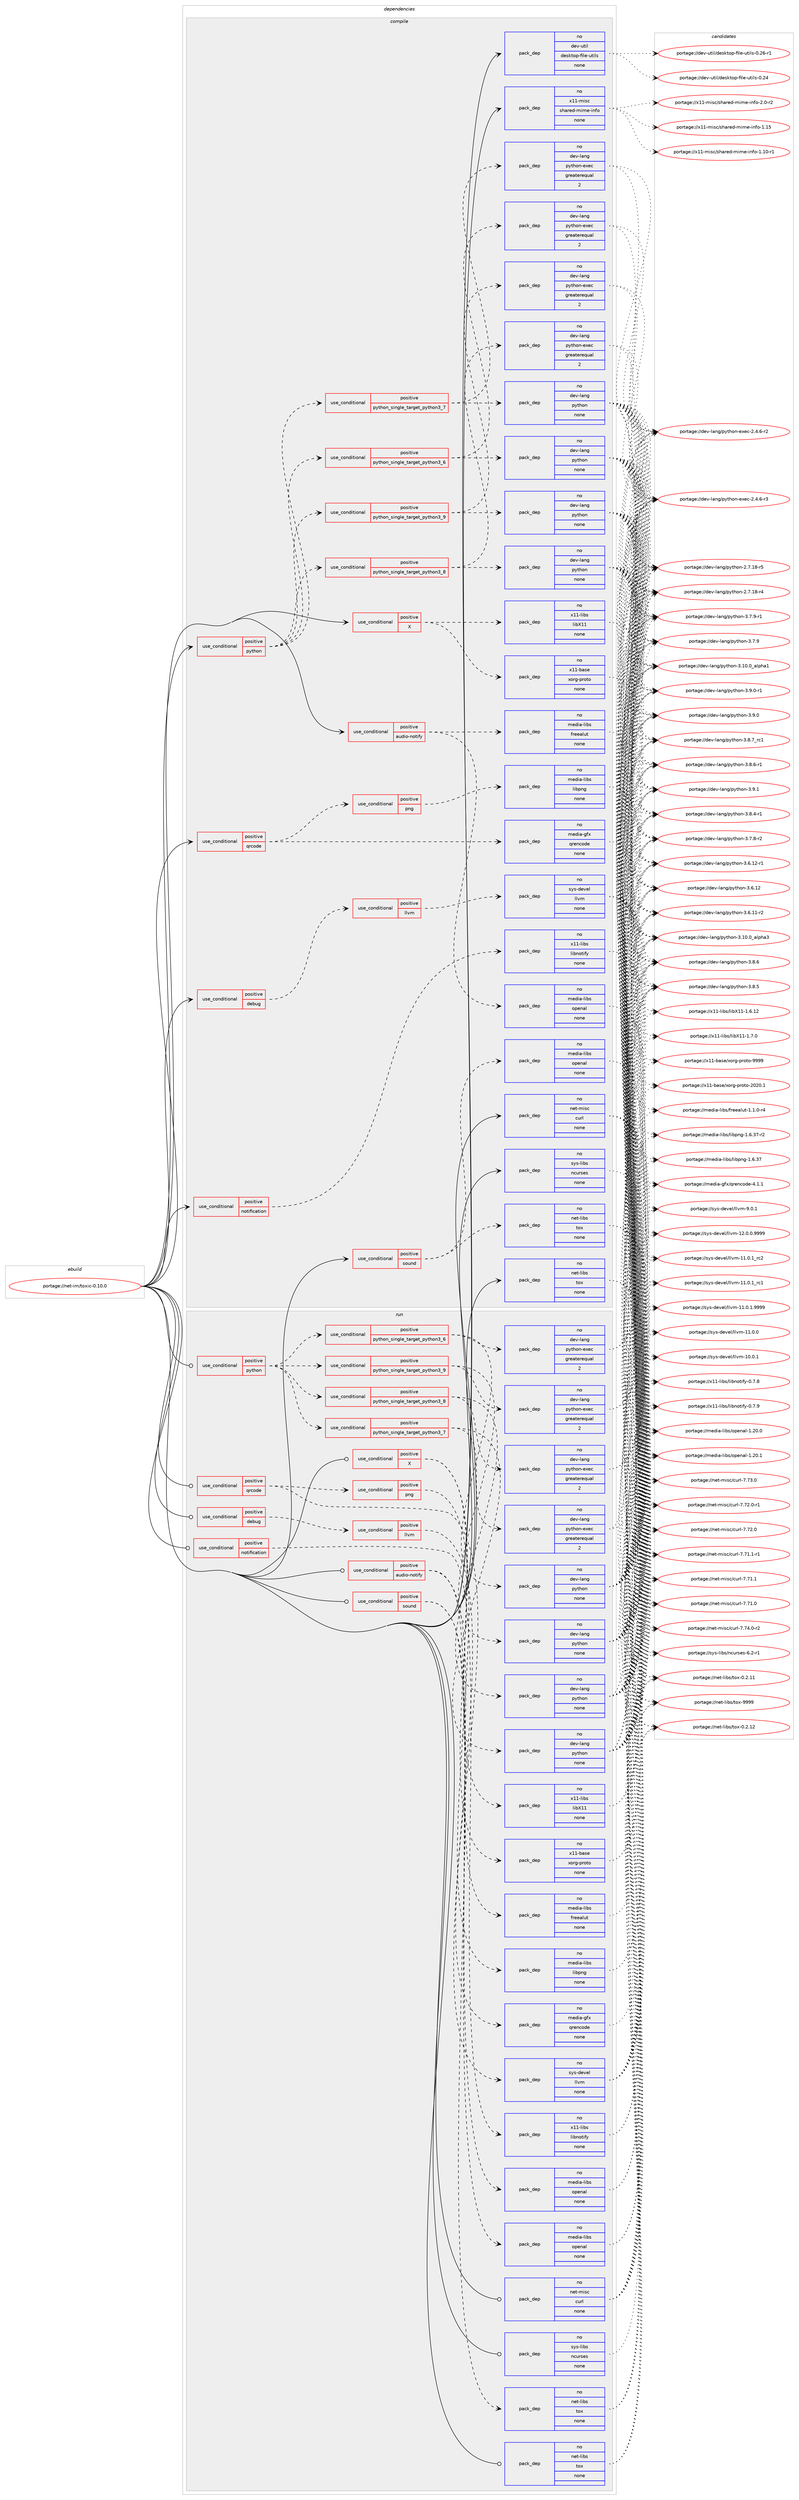 digraph prolog {

# *************
# Graph options
# *************

newrank=true;
concentrate=true;
compound=true;
graph [rankdir=LR,fontname=Helvetica,fontsize=10,ranksep=1.5];#, ranksep=2.5, nodesep=0.2];
edge  [arrowhead=vee];
node  [fontname=Helvetica,fontsize=10];

# **********
# The ebuild
# **********

subgraph cluster_leftcol {
color=gray;
rank=same;
label=<<i>ebuild</i>>;
id [label="portage://net-im/toxic-0.10.0", color=red, width=4, href="../net-im/toxic-0.10.0.svg"];
}

# ****************
# The dependencies
# ****************

subgraph cluster_midcol {
color=gray;
label=<<i>dependencies</i>>;
subgraph cluster_compile {
fillcolor="#eeeeee";
style=filled;
label=<<i>compile</i>>;
subgraph cond3388 {
dependency11992 [label=<<TABLE BORDER="0" CELLBORDER="1" CELLSPACING="0" CELLPADDING="4"><TR><TD ROWSPAN="3" CELLPADDING="10">use_conditional</TD></TR><TR><TD>positive</TD></TR><TR><TD>X</TD></TR></TABLE>>, shape=none, color=red];
subgraph pack8481 {
dependency11993 [label=<<TABLE BORDER="0" CELLBORDER="1" CELLSPACING="0" CELLPADDING="4" WIDTH="220"><TR><TD ROWSPAN="6" CELLPADDING="30">pack_dep</TD></TR><TR><TD WIDTH="110">no</TD></TR><TR><TD>x11-base</TD></TR><TR><TD>xorg-proto</TD></TR><TR><TD>none</TD></TR><TR><TD></TD></TR></TABLE>>, shape=none, color=blue];
}
dependency11992:e -> dependency11993:w [weight=20,style="dashed",arrowhead="vee"];
subgraph pack8482 {
dependency11994 [label=<<TABLE BORDER="0" CELLBORDER="1" CELLSPACING="0" CELLPADDING="4" WIDTH="220"><TR><TD ROWSPAN="6" CELLPADDING="30">pack_dep</TD></TR><TR><TD WIDTH="110">no</TD></TR><TR><TD>x11-libs</TD></TR><TR><TD>libX11</TD></TR><TR><TD>none</TD></TR><TR><TD></TD></TR></TABLE>>, shape=none, color=blue];
}
dependency11992:e -> dependency11994:w [weight=20,style="dashed",arrowhead="vee"];
}
id:e -> dependency11992:w [weight=20,style="solid",arrowhead="vee"];
subgraph cond3389 {
dependency11995 [label=<<TABLE BORDER="0" CELLBORDER="1" CELLSPACING="0" CELLPADDING="4"><TR><TD ROWSPAN="3" CELLPADDING="10">use_conditional</TD></TR><TR><TD>positive</TD></TR><TR><TD>audio-notify</TD></TR></TABLE>>, shape=none, color=red];
subgraph pack8483 {
dependency11996 [label=<<TABLE BORDER="0" CELLBORDER="1" CELLSPACING="0" CELLPADDING="4" WIDTH="220"><TR><TD ROWSPAN="6" CELLPADDING="30">pack_dep</TD></TR><TR><TD WIDTH="110">no</TD></TR><TR><TD>media-libs</TD></TR><TR><TD>freealut</TD></TR><TR><TD>none</TD></TR><TR><TD></TD></TR></TABLE>>, shape=none, color=blue];
}
dependency11995:e -> dependency11996:w [weight=20,style="dashed",arrowhead="vee"];
subgraph pack8484 {
dependency11997 [label=<<TABLE BORDER="0" CELLBORDER="1" CELLSPACING="0" CELLPADDING="4" WIDTH="220"><TR><TD ROWSPAN="6" CELLPADDING="30">pack_dep</TD></TR><TR><TD WIDTH="110">no</TD></TR><TR><TD>media-libs</TD></TR><TR><TD>openal</TD></TR><TR><TD>none</TD></TR><TR><TD></TD></TR></TABLE>>, shape=none, color=blue];
}
dependency11995:e -> dependency11997:w [weight=20,style="dashed",arrowhead="vee"];
}
id:e -> dependency11995:w [weight=20,style="solid",arrowhead="vee"];
subgraph cond3390 {
dependency11998 [label=<<TABLE BORDER="0" CELLBORDER="1" CELLSPACING="0" CELLPADDING="4"><TR><TD ROWSPAN="3" CELLPADDING="10">use_conditional</TD></TR><TR><TD>positive</TD></TR><TR><TD>debug</TD></TR></TABLE>>, shape=none, color=red];
subgraph cond3391 {
dependency11999 [label=<<TABLE BORDER="0" CELLBORDER="1" CELLSPACING="0" CELLPADDING="4"><TR><TD ROWSPAN="3" CELLPADDING="10">use_conditional</TD></TR><TR><TD>positive</TD></TR><TR><TD>llvm</TD></TR></TABLE>>, shape=none, color=red];
subgraph pack8485 {
dependency12000 [label=<<TABLE BORDER="0" CELLBORDER="1" CELLSPACING="0" CELLPADDING="4" WIDTH="220"><TR><TD ROWSPAN="6" CELLPADDING="30">pack_dep</TD></TR><TR><TD WIDTH="110">no</TD></TR><TR><TD>sys-devel</TD></TR><TR><TD>llvm</TD></TR><TR><TD>none</TD></TR><TR><TD></TD></TR></TABLE>>, shape=none, color=blue];
}
dependency11999:e -> dependency12000:w [weight=20,style="dashed",arrowhead="vee"];
}
dependency11998:e -> dependency11999:w [weight=20,style="dashed",arrowhead="vee"];
}
id:e -> dependency11998:w [weight=20,style="solid",arrowhead="vee"];
subgraph cond3392 {
dependency12001 [label=<<TABLE BORDER="0" CELLBORDER="1" CELLSPACING="0" CELLPADDING="4"><TR><TD ROWSPAN="3" CELLPADDING="10">use_conditional</TD></TR><TR><TD>positive</TD></TR><TR><TD>notification</TD></TR></TABLE>>, shape=none, color=red];
subgraph pack8486 {
dependency12002 [label=<<TABLE BORDER="0" CELLBORDER="1" CELLSPACING="0" CELLPADDING="4" WIDTH="220"><TR><TD ROWSPAN="6" CELLPADDING="30">pack_dep</TD></TR><TR><TD WIDTH="110">no</TD></TR><TR><TD>x11-libs</TD></TR><TR><TD>libnotify</TD></TR><TR><TD>none</TD></TR><TR><TD></TD></TR></TABLE>>, shape=none, color=blue];
}
dependency12001:e -> dependency12002:w [weight=20,style="dashed",arrowhead="vee"];
}
id:e -> dependency12001:w [weight=20,style="solid",arrowhead="vee"];
subgraph cond3393 {
dependency12003 [label=<<TABLE BORDER="0" CELLBORDER="1" CELLSPACING="0" CELLPADDING="4"><TR><TD ROWSPAN="3" CELLPADDING="10">use_conditional</TD></TR><TR><TD>positive</TD></TR><TR><TD>python</TD></TR></TABLE>>, shape=none, color=red];
subgraph cond3394 {
dependency12004 [label=<<TABLE BORDER="0" CELLBORDER="1" CELLSPACING="0" CELLPADDING="4"><TR><TD ROWSPAN="3" CELLPADDING="10">use_conditional</TD></TR><TR><TD>positive</TD></TR><TR><TD>python_single_target_python3_6</TD></TR></TABLE>>, shape=none, color=red];
subgraph pack8487 {
dependency12005 [label=<<TABLE BORDER="0" CELLBORDER="1" CELLSPACING="0" CELLPADDING="4" WIDTH="220"><TR><TD ROWSPAN="6" CELLPADDING="30">pack_dep</TD></TR><TR><TD WIDTH="110">no</TD></TR><TR><TD>dev-lang</TD></TR><TR><TD>python</TD></TR><TR><TD>none</TD></TR><TR><TD></TD></TR></TABLE>>, shape=none, color=blue];
}
dependency12004:e -> dependency12005:w [weight=20,style="dashed",arrowhead="vee"];
subgraph pack8488 {
dependency12006 [label=<<TABLE BORDER="0" CELLBORDER="1" CELLSPACING="0" CELLPADDING="4" WIDTH="220"><TR><TD ROWSPAN="6" CELLPADDING="30">pack_dep</TD></TR><TR><TD WIDTH="110">no</TD></TR><TR><TD>dev-lang</TD></TR><TR><TD>python-exec</TD></TR><TR><TD>greaterequal</TD></TR><TR><TD>2</TD></TR></TABLE>>, shape=none, color=blue];
}
dependency12004:e -> dependency12006:w [weight=20,style="dashed",arrowhead="vee"];
}
dependency12003:e -> dependency12004:w [weight=20,style="dashed",arrowhead="vee"];
subgraph cond3395 {
dependency12007 [label=<<TABLE BORDER="0" CELLBORDER="1" CELLSPACING="0" CELLPADDING="4"><TR><TD ROWSPAN="3" CELLPADDING="10">use_conditional</TD></TR><TR><TD>positive</TD></TR><TR><TD>python_single_target_python3_7</TD></TR></TABLE>>, shape=none, color=red];
subgraph pack8489 {
dependency12008 [label=<<TABLE BORDER="0" CELLBORDER="1" CELLSPACING="0" CELLPADDING="4" WIDTH="220"><TR><TD ROWSPAN="6" CELLPADDING="30">pack_dep</TD></TR><TR><TD WIDTH="110">no</TD></TR><TR><TD>dev-lang</TD></TR><TR><TD>python</TD></TR><TR><TD>none</TD></TR><TR><TD></TD></TR></TABLE>>, shape=none, color=blue];
}
dependency12007:e -> dependency12008:w [weight=20,style="dashed",arrowhead="vee"];
subgraph pack8490 {
dependency12009 [label=<<TABLE BORDER="0" CELLBORDER="1" CELLSPACING="0" CELLPADDING="4" WIDTH="220"><TR><TD ROWSPAN="6" CELLPADDING="30">pack_dep</TD></TR><TR><TD WIDTH="110">no</TD></TR><TR><TD>dev-lang</TD></TR><TR><TD>python-exec</TD></TR><TR><TD>greaterequal</TD></TR><TR><TD>2</TD></TR></TABLE>>, shape=none, color=blue];
}
dependency12007:e -> dependency12009:w [weight=20,style="dashed",arrowhead="vee"];
}
dependency12003:e -> dependency12007:w [weight=20,style="dashed",arrowhead="vee"];
subgraph cond3396 {
dependency12010 [label=<<TABLE BORDER="0" CELLBORDER="1" CELLSPACING="0" CELLPADDING="4"><TR><TD ROWSPAN="3" CELLPADDING="10">use_conditional</TD></TR><TR><TD>positive</TD></TR><TR><TD>python_single_target_python3_8</TD></TR></TABLE>>, shape=none, color=red];
subgraph pack8491 {
dependency12011 [label=<<TABLE BORDER="0" CELLBORDER="1" CELLSPACING="0" CELLPADDING="4" WIDTH="220"><TR><TD ROWSPAN="6" CELLPADDING="30">pack_dep</TD></TR><TR><TD WIDTH="110">no</TD></TR><TR><TD>dev-lang</TD></TR><TR><TD>python</TD></TR><TR><TD>none</TD></TR><TR><TD></TD></TR></TABLE>>, shape=none, color=blue];
}
dependency12010:e -> dependency12011:w [weight=20,style="dashed",arrowhead="vee"];
subgraph pack8492 {
dependency12012 [label=<<TABLE BORDER="0" CELLBORDER="1" CELLSPACING="0" CELLPADDING="4" WIDTH="220"><TR><TD ROWSPAN="6" CELLPADDING="30">pack_dep</TD></TR><TR><TD WIDTH="110">no</TD></TR><TR><TD>dev-lang</TD></TR><TR><TD>python-exec</TD></TR><TR><TD>greaterequal</TD></TR><TR><TD>2</TD></TR></TABLE>>, shape=none, color=blue];
}
dependency12010:e -> dependency12012:w [weight=20,style="dashed",arrowhead="vee"];
}
dependency12003:e -> dependency12010:w [weight=20,style="dashed",arrowhead="vee"];
subgraph cond3397 {
dependency12013 [label=<<TABLE BORDER="0" CELLBORDER="1" CELLSPACING="0" CELLPADDING="4"><TR><TD ROWSPAN="3" CELLPADDING="10">use_conditional</TD></TR><TR><TD>positive</TD></TR><TR><TD>python_single_target_python3_9</TD></TR></TABLE>>, shape=none, color=red];
subgraph pack8493 {
dependency12014 [label=<<TABLE BORDER="0" CELLBORDER="1" CELLSPACING="0" CELLPADDING="4" WIDTH="220"><TR><TD ROWSPAN="6" CELLPADDING="30">pack_dep</TD></TR><TR><TD WIDTH="110">no</TD></TR><TR><TD>dev-lang</TD></TR><TR><TD>python</TD></TR><TR><TD>none</TD></TR><TR><TD></TD></TR></TABLE>>, shape=none, color=blue];
}
dependency12013:e -> dependency12014:w [weight=20,style="dashed",arrowhead="vee"];
subgraph pack8494 {
dependency12015 [label=<<TABLE BORDER="0" CELLBORDER="1" CELLSPACING="0" CELLPADDING="4" WIDTH="220"><TR><TD ROWSPAN="6" CELLPADDING="30">pack_dep</TD></TR><TR><TD WIDTH="110">no</TD></TR><TR><TD>dev-lang</TD></TR><TR><TD>python-exec</TD></TR><TR><TD>greaterequal</TD></TR><TR><TD>2</TD></TR></TABLE>>, shape=none, color=blue];
}
dependency12013:e -> dependency12015:w [weight=20,style="dashed",arrowhead="vee"];
}
dependency12003:e -> dependency12013:w [weight=20,style="dashed",arrowhead="vee"];
}
id:e -> dependency12003:w [weight=20,style="solid",arrowhead="vee"];
subgraph cond3398 {
dependency12016 [label=<<TABLE BORDER="0" CELLBORDER="1" CELLSPACING="0" CELLPADDING="4"><TR><TD ROWSPAN="3" CELLPADDING="10">use_conditional</TD></TR><TR><TD>positive</TD></TR><TR><TD>qrcode</TD></TR></TABLE>>, shape=none, color=red];
subgraph pack8495 {
dependency12017 [label=<<TABLE BORDER="0" CELLBORDER="1" CELLSPACING="0" CELLPADDING="4" WIDTH="220"><TR><TD ROWSPAN="6" CELLPADDING="30">pack_dep</TD></TR><TR><TD WIDTH="110">no</TD></TR><TR><TD>media-gfx</TD></TR><TR><TD>qrencode</TD></TR><TR><TD>none</TD></TR><TR><TD></TD></TR></TABLE>>, shape=none, color=blue];
}
dependency12016:e -> dependency12017:w [weight=20,style="dashed",arrowhead="vee"];
subgraph cond3399 {
dependency12018 [label=<<TABLE BORDER="0" CELLBORDER="1" CELLSPACING="0" CELLPADDING="4"><TR><TD ROWSPAN="3" CELLPADDING="10">use_conditional</TD></TR><TR><TD>positive</TD></TR><TR><TD>png</TD></TR></TABLE>>, shape=none, color=red];
subgraph pack8496 {
dependency12019 [label=<<TABLE BORDER="0" CELLBORDER="1" CELLSPACING="0" CELLPADDING="4" WIDTH="220"><TR><TD ROWSPAN="6" CELLPADDING="30">pack_dep</TD></TR><TR><TD WIDTH="110">no</TD></TR><TR><TD>media-libs</TD></TR><TR><TD>libpng</TD></TR><TR><TD>none</TD></TR><TR><TD></TD></TR></TABLE>>, shape=none, color=blue];
}
dependency12018:e -> dependency12019:w [weight=20,style="dashed",arrowhead="vee"];
}
dependency12016:e -> dependency12018:w [weight=20,style="dashed",arrowhead="vee"];
}
id:e -> dependency12016:w [weight=20,style="solid",arrowhead="vee"];
subgraph cond3400 {
dependency12020 [label=<<TABLE BORDER="0" CELLBORDER="1" CELLSPACING="0" CELLPADDING="4"><TR><TD ROWSPAN="3" CELLPADDING="10">use_conditional</TD></TR><TR><TD>positive</TD></TR><TR><TD>sound</TD></TR></TABLE>>, shape=none, color=red];
subgraph pack8497 {
dependency12021 [label=<<TABLE BORDER="0" CELLBORDER="1" CELLSPACING="0" CELLPADDING="4" WIDTH="220"><TR><TD ROWSPAN="6" CELLPADDING="30">pack_dep</TD></TR><TR><TD WIDTH="110">no</TD></TR><TR><TD>media-libs</TD></TR><TR><TD>openal</TD></TR><TR><TD>none</TD></TR><TR><TD></TD></TR></TABLE>>, shape=none, color=blue];
}
dependency12020:e -> dependency12021:w [weight=20,style="dashed",arrowhead="vee"];
subgraph pack8498 {
dependency12022 [label=<<TABLE BORDER="0" CELLBORDER="1" CELLSPACING="0" CELLPADDING="4" WIDTH="220"><TR><TD ROWSPAN="6" CELLPADDING="30">pack_dep</TD></TR><TR><TD WIDTH="110">no</TD></TR><TR><TD>net-libs</TD></TR><TR><TD>tox</TD></TR><TR><TD>none</TD></TR><TR><TD></TD></TR></TABLE>>, shape=none, color=blue];
}
dependency12020:e -> dependency12022:w [weight=20,style="dashed",arrowhead="vee"];
}
id:e -> dependency12020:w [weight=20,style="solid",arrowhead="vee"];
subgraph pack8499 {
dependency12023 [label=<<TABLE BORDER="0" CELLBORDER="1" CELLSPACING="0" CELLPADDING="4" WIDTH="220"><TR><TD ROWSPAN="6" CELLPADDING="30">pack_dep</TD></TR><TR><TD WIDTH="110">no</TD></TR><TR><TD>dev-util</TD></TR><TR><TD>desktop-file-utils</TD></TR><TR><TD>none</TD></TR><TR><TD></TD></TR></TABLE>>, shape=none, color=blue];
}
id:e -> dependency12023:w [weight=20,style="solid",arrowhead="vee"];
subgraph pack8500 {
dependency12024 [label=<<TABLE BORDER="0" CELLBORDER="1" CELLSPACING="0" CELLPADDING="4" WIDTH="220"><TR><TD ROWSPAN="6" CELLPADDING="30">pack_dep</TD></TR><TR><TD WIDTH="110">no</TD></TR><TR><TD>net-libs</TD></TR><TR><TD>tox</TD></TR><TR><TD>none</TD></TR><TR><TD></TD></TR></TABLE>>, shape=none, color=blue];
}
id:e -> dependency12024:w [weight=20,style="solid",arrowhead="vee"];
subgraph pack8501 {
dependency12025 [label=<<TABLE BORDER="0" CELLBORDER="1" CELLSPACING="0" CELLPADDING="4" WIDTH="220"><TR><TD ROWSPAN="6" CELLPADDING="30">pack_dep</TD></TR><TR><TD WIDTH="110">no</TD></TR><TR><TD>net-misc</TD></TR><TR><TD>curl</TD></TR><TR><TD>none</TD></TR><TR><TD></TD></TR></TABLE>>, shape=none, color=blue];
}
id:e -> dependency12025:w [weight=20,style="solid",arrowhead="vee"];
subgraph pack8502 {
dependency12026 [label=<<TABLE BORDER="0" CELLBORDER="1" CELLSPACING="0" CELLPADDING="4" WIDTH="220"><TR><TD ROWSPAN="6" CELLPADDING="30">pack_dep</TD></TR><TR><TD WIDTH="110">no</TD></TR><TR><TD>sys-libs</TD></TR><TR><TD>ncurses</TD></TR><TR><TD>none</TD></TR><TR><TD></TD></TR></TABLE>>, shape=none, color=blue];
}
id:e -> dependency12026:w [weight=20,style="solid",arrowhead="vee"];
subgraph pack8503 {
dependency12027 [label=<<TABLE BORDER="0" CELLBORDER="1" CELLSPACING="0" CELLPADDING="4" WIDTH="220"><TR><TD ROWSPAN="6" CELLPADDING="30">pack_dep</TD></TR><TR><TD WIDTH="110">no</TD></TR><TR><TD>x11-misc</TD></TR><TR><TD>shared-mime-info</TD></TR><TR><TD>none</TD></TR><TR><TD></TD></TR></TABLE>>, shape=none, color=blue];
}
id:e -> dependency12027:w [weight=20,style="solid",arrowhead="vee"];
}
subgraph cluster_compileandrun {
fillcolor="#eeeeee";
style=filled;
label=<<i>compile and run</i>>;
}
subgraph cluster_run {
fillcolor="#eeeeee";
style=filled;
label=<<i>run</i>>;
subgraph cond3401 {
dependency12028 [label=<<TABLE BORDER="0" CELLBORDER="1" CELLSPACING="0" CELLPADDING="4"><TR><TD ROWSPAN="3" CELLPADDING="10">use_conditional</TD></TR><TR><TD>positive</TD></TR><TR><TD>X</TD></TR></TABLE>>, shape=none, color=red];
subgraph pack8504 {
dependency12029 [label=<<TABLE BORDER="0" CELLBORDER="1" CELLSPACING="0" CELLPADDING="4" WIDTH="220"><TR><TD ROWSPAN="6" CELLPADDING="30">pack_dep</TD></TR><TR><TD WIDTH="110">no</TD></TR><TR><TD>x11-base</TD></TR><TR><TD>xorg-proto</TD></TR><TR><TD>none</TD></TR><TR><TD></TD></TR></TABLE>>, shape=none, color=blue];
}
dependency12028:e -> dependency12029:w [weight=20,style="dashed",arrowhead="vee"];
subgraph pack8505 {
dependency12030 [label=<<TABLE BORDER="0" CELLBORDER="1" CELLSPACING="0" CELLPADDING="4" WIDTH="220"><TR><TD ROWSPAN="6" CELLPADDING="30">pack_dep</TD></TR><TR><TD WIDTH="110">no</TD></TR><TR><TD>x11-libs</TD></TR><TR><TD>libX11</TD></TR><TR><TD>none</TD></TR><TR><TD></TD></TR></TABLE>>, shape=none, color=blue];
}
dependency12028:e -> dependency12030:w [weight=20,style="dashed",arrowhead="vee"];
}
id:e -> dependency12028:w [weight=20,style="solid",arrowhead="odot"];
subgraph cond3402 {
dependency12031 [label=<<TABLE BORDER="0" CELLBORDER="1" CELLSPACING="0" CELLPADDING="4"><TR><TD ROWSPAN="3" CELLPADDING="10">use_conditional</TD></TR><TR><TD>positive</TD></TR><TR><TD>audio-notify</TD></TR></TABLE>>, shape=none, color=red];
subgraph pack8506 {
dependency12032 [label=<<TABLE BORDER="0" CELLBORDER="1" CELLSPACING="0" CELLPADDING="4" WIDTH="220"><TR><TD ROWSPAN="6" CELLPADDING="30">pack_dep</TD></TR><TR><TD WIDTH="110">no</TD></TR><TR><TD>media-libs</TD></TR><TR><TD>freealut</TD></TR><TR><TD>none</TD></TR><TR><TD></TD></TR></TABLE>>, shape=none, color=blue];
}
dependency12031:e -> dependency12032:w [weight=20,style="dashed",arrowhead="vee"];
subgraph pack8507 {
dependency12033 [label=<<TABLE BORDER="0" CELLBORDER="1" CELLSPACING="0" CELLPADDING="4" WIDTH="220"><TR><TD ROWSPAN="6" CELLPADDING="30">pack_dep</TD></TR><TR><TD WIDTH="110">no</TD></TR><TR><TD>media-libs</TD></TR><TR><TD>openal</TD></TR><TR><TD>none</TD></TR><TR><TD></TD></TR></TABLE>>, shape=none, color=blue];
}
dependency12031:e -> dependency12033:w [weight=20,style="dashed",arrowhead="vee"];
}
id:e -> dependency12031:w [weight=20,style="solid",arrowhead="odot"];
subgraph cond3403 {
dependency12034 [label=<<TABLE BORDER="0" CELLBORDER="1" CELLSPACING="0" CELLPADDING="4"><TR><TD ROWSPAN="3" CELLPADDING="10">use_conditional</TD></TR><TR><TD>positive</TD></TR><TR><TD>debug</TD></TR></TABLE>>, shape=none, color=red];
subgraph cond3404 {
dependency12035 [label=<<TABLE BORDER="0" CELLBORDER="1" CELLSPACING="0" CELLPADDING="4"><TR><TD ROWSPAN="3" CELLPADDING="10">use_conditional</TD></TR><TR><TD>positive</TD></TR><TR><TD>llvm</TD></TR></TABLE>>, shape=none, color=red];
subgraph pack8508 {
dependency12036 [label=<<TABLE BORDER="0" CELLBORDER="1" CELLSPACING="0" CELLPADDING="4" WIDTH="220"><TR><TD ROWSPAN="6" CELLPADDING="30">pack_dep</TD></TR><TR><TD WIDTH="110">no</TD></TR><TR><TD>sys-devel</TD></TR><TR><TD>llvm</TD></TR><TR><TD>none</TD></TR><TR><TD></TD></TR></TABLE>>, shape=none, color=blue];
}
dependency12035:e -> dependency12036:w [weight=20,style="dashed",arrowhead="vee"];
}
dependency12034:e -> dependency12035:w [weight=20,style="dashed",arrowhead="vee"];
}
id:e -> dependency12034:w [weight=20,style="solid",arrowhead="odot"];
subgraph cond3405 {
dependency12037 [label=<<TABLE BORDER="0" CELLBORDER="1" CELLSPACING="0" CELLPADDING="4"><TR><TD ROWSPAN="3" CELLPADDING="10">use_conditional</TD></TR><TR><TD>positive</TD></TR><TR><TD>notification</TD></TR></TABLE>>, shape=none, color=red];
subgraph pack8509 {
dependency12038 [label=<<TABLE BORDER="0" CELLBORDER="1" CELLSPACING="0" CELLPADDING="4" WIDTH="220"><TR><TD ROWSPAN="6" CELLPADDING="30">pack_dep</TD></TR><TR><TD WIDTH="110">no</TD></TR><TR><TD>x11-libs</TD></TR><TR><TD>libnotify</TD></TR><TR><TD>none</TD></TR><TR><TD></TD></TR></TABLE>>, shape=none, color=blue];
}
dependency12037:e -> dependency12038:w [weight=20,style="dashed",arrowhead="vee"];
}
id:e -> dependency12037:w [weight=20,style="solid",arrowhead="odot"];
subgraph cond3406 {
dependency12039 [label=<<TABLE BORDER="0" CELLBORDER="1" CELLSPACING="0" CELLPADDING="4"><TR><TD ROWSPAN="3" CELLPADDING="10">use_conditional</TD></TR><TR><TD>positive</TD></TR><TR><TD>python</TD></TR></TABLE>>, shape=none, color=red];
subgraph cond3407 {
dependency12040 [label=<<TABLE BORDER="0" CELLBORDER="1" CELLSPACING="0" CELLPADDING="4"><TR><TD ROWSPAN="3" CELLPADDING="10">use_conditional</TD></TR><TR><TD>positive</TD></TR><TR><TD>python_single_target_python3_6</TD></TR></TABLE>>, shape=none, color=red];
subgraph pack8510 {
dependency12041 [label=<<TABLE BORDER="0" CELLBORDER="1" CELLSPACING="0" CELLPADDING="4" WIDTH="220"><TR><TD ROWSPAN="6" CELLPADDING="30">pack_dep</TD></TR><TR><TD WIDTH="110">no</TD></TR><TR><TD>dev-lang</TD></TR><TR><TD>python</TD></TR><TR><TD>none</TD></TR><TR><TD></TD></TR></TABLE>>, shape=none, color=blue];
}
dependency12040:e -> dependency12041:w [weight=20,style="dashed",arrowhead="vee"];
subgraph pack8511 {
dependency12042 [label=<<TABLE BORDER="0" CELLBORDER="1" CELLSPACING="0" CELLPADDING="4" WIDTH="220"><TR><TD ROWSPAN="6" CELLPADDING="30">pack_dep</TD></TR><TR><TD WIDTH="110">no</TD></TR><TR><TD>dev-lang</TD></TR><TR><TD>python-exec</TD></TR><TR><TD>greaterequal</TD></TR><TR><TD>2</TD></TR></TABLE>>, shape=none, color=blue];
}
dependency12040:e -> dependency12042:w [weight=20,style="dashed",arrowhead="vee"];
}
dependency12039:e -> dependency12040:w [weight=20,style="dashed",arrowhead="vee"];
subgraph cond3408 {
dependency12043 [label=<<TABLE BORDER="0" CELLBORDER="1" CELLSPACING="0" CELLPADDING="4"><TR><TD ROWSPAN="3" CELLPADDING="10">use_conditional</TD></TR><TR><TD>positive</TD></TR><TR><TD>python_single_target_python3_7</TD></TR></TABLE>>, shape=none, color=red];
subgraph pack8512 {
dependency12044 [label=<<TABLE BORDER="0" CELLBORDER="1" CELLSPACING="0" CELLPADDING="4" WIDTH="220"><TR><TD ROWSPAN="6" CELLPADDING="30">pack_dep</TD></TR><TR><TD WIDTH="110">no</TD></TR><TR><TD>dev-lang</TD></TR><TR><TD>python</TD></TR><TR><TD>none</TD></TR><TR><TD></TD></TR></TABLE>>, shape=none, color=blue];
}
dependency12043:e -> dependency12044:w [weight=20,style="dashed",arrowhead="vee"];
subgraph pack8513 {
dependency12045 [label=<<TABLE BORDER="0" CELLBORDER="1" CELLSPACING="0" CELLPADDING="4" WIDTH="220"><TR><TD ROWSPAN="6" CELLPADDING="30">pack_dep</TD></TR><TR><TD WIDTH="110">no</TD></TR><TR><TD>dev-lang</TD></TR><TR><TD>python-exec</TD></TR><TR><TD>greaterequal</TD></TR><TR><TD>2</TD></TR></TABLE>>, shape=none, color=blue];
}
dependency12043:e -> dependency12045:w [weight=20,style="dashed",arrowhead="vee"];
}
dependency12039:e -> dependency12043:w [weight=20,style="dashed",arrowhead="vee"];
subgraph cond3409 {
dependency12046 [label=<<TABLE BORDER="0" CELLBORDER="1" CELLSPACING="0" CELLPADDING="4"><TR><TD ROWSPAN="3" CELLPADDING="10">use_conditional</TD></TR><TR><TD>positive</TD></TR><TR><TD>python_single_target_python3_8</TD></TR></TABLE>>, shape=none, color=red];
subgraph pack8514 {
dependency12047 [label=<<TABLE BORDER="0" CELLBORDER="1" CELLSPACING="0" CELLPADDING="4" WIDTH="220"><TR><TD ROWSPAN="6" CELLPADDING="30">pack_dep</TD></TR><TR><TD WIDTH="110">no</TD></TR><TR><TD>dev-lang</TD></TR><TR><TD>python</TD></TR><TR><TD>none</TD></TR><TR><TD></TD></TR></TABLE>>, shape=none, color=blue];
}
dependency12046:e -> dependency12047:w [weight=20,style="dashed",arrowhead="vee"];
subgraph pack8515 {
dependency12048 [label=<<TABLE BORDER="0" CELLBORDER="1" CELLSPACING="0" CELLPADDING="4" WIDTH="220"><TR><TD ROWSPAN="6" CELLPADDING="30">pack_dep</TD></TR><TR><TD WIDTH="110">no</TD></TR><TR><TD>dev-lang</TD></TR><TR><TD>python-exec</TD></TR><TR><TD>greaterequal</TD></TR><TR><TD>2</TD></TR></TABLE>>, shape=none, color=blue];
}
dependency12046:e -> dependency12048:w [weight=20,style="dashed",arrowhead="vee"];
}
dependency12039:e -> dependency12046:w [weight=20,style="dashed",arrowhead="vee"];
subgraph cond3410 {
dependency12049 [label=<<TABLE BORDER="0" CELLBORDER="1" CELLSPACING="0" CELLPADDING="4"><TR><TD ROWSPAN="3" CELLPADDING="10">use_conditional</TD></TR><TR><TD>positive</TD></TR><TR><TD>python_single_target_python3_9</TD></TR></TABLE>>, shape=none, color=red];
subgraph pack8516 {
dependency12050 [label=<<TABLE BORDER="0" CELLBORDER="1" CELLSPACING="0" CELLPADDING="4" WIDTH="220"><TR><TD ROWSPAN="6" CELLPADDING="30">pack_dep</TD></TR><TR><TD WIDTH="110">no</TD></TR><TR><TD>dev-lang</TD></TR><TR><TD>python</TD></TR><TR><TD>none</TD></TR><TR><TD></TD></TR></TABLE>>, shape=none, color=blue];
}
dependency12049:e -> dependency12050:w [weight=20,style="dashed",arrowhead="vee"];
subgraph pack8517 {
dependency12051 [label=<<TABLE BORDER="0" CELLBORDER="1" CELLSPACING="0" CELLPADDING="4" WIDTH="220"><TR><TD ROWSPAN="6" CELLPADDING="30">pack_dep</TD></TR><TR><TD WIDTH="110">no</TD></TR><TR><TD>dev-lang</TD></TR><TR><TD>python-exec</TD></TR><TR><TD>greaterequal</TD></TR><TR><TD>2</TD></TR></TABLE>>, shape=none, color=blue];
}
dependency12049:e -> dependency12051:w [weight=20,style="dashed",arrowhead="vee"];
}
dependency12039:e -> dependency12049:w [weight=20,style="dashed",arrowhead="vee"];
}
id:e -> dependency12039:w [weight=20,style="solid",arrowhead="odot"];
subgraph cond3411 {
dependency12052 [label=<<TABLE BORDER="0" CELLBORDER="1" CELLSPACING="0" CELLPADDING="4"><TR><TD ROWSPAN="3" CELLPADDING="10">use_conditional</TD></TR><TR><TD>positive</TD></TR><TR><TD>qrcode</TD></TR></TABLE>>, shape=none, color=red];
subgraph pack8518 {
dependency12053 [label=<<TABLE BORDER="0" CELLBORDER="1" CELLSPACING="0" CELLPADDING="4" WIDTH="220"><TR><TD ROWSPAN="6" CELLPADDING="30">pack_dep</TD></TR><TR><TD WIDTH="110">no</TD></TR><TR><TD>media-gfx</TD></TR><TR><TD>qrencode</TD></TR><TR><TD>none</TD></TR><TR><TD></TD></TR></TABLE>>, shape=none, color=blue];
}
dependency12052:e -> dependency12053:w [weight=20,style="dashed",arrowhead="vee"];
subgraph cond3412 {
dependency12054 [label=<<TABLE BORDER="0" CELLBORDER="1" CELLSPACING="0" CELLPADDING="4"><TR><TD ROWSPAN="3" CELLPADDING="10">use_conditional</TD></TR><TR><TD>positive</TD></TR><TR><TD>png</TD></TR></TABLE>>, shape=none, color=red];
subgraph pack8519 {
dependency12055 [label=<<TABLE BORDER="0" CELLBORDER="1" CELLSPACING="0" CELLPADDING="4" WIDTH="220"><TR><TD ROWSPAN="6" CELLPADDING="30">pack_dep</TD></TR><TR><TD WIDTH="110">no</TD></TR><TR><TD>media-libs</TD></TR><TR><TD>libpng</TD></TR><TR><TD>none</TD></TR><TR><TD></TD></TR></TABLE>>, shape=none, color=blue];
}
dependency12054:e -> dependency12055:w [weight=20,style="dashed",arrowhead="vee"];
}
dependency12052:e -> dependency12054:w [weight=20,style="dashed",arrowhead="vee"];
}
id:e -> dependency12052:w [weight=20,style="solid",arrowhead="odot"];
subgraph cond3413 {
dependency12056 [label=<<TABLE BORDER="0" CELLBORDER="1" CELLSPACING="0" CELLPADDING="4"><TR><TD ROWSPAN="3" CELLPADDING="10">use_conditional</TD></TR><TR><TD>positive</TD></TR><TR><TD>sound</TD></TR></TABLE>>, shape=none, color=red];
subgraph pack8520 {
dependency12057 [label=<<TABLE BORDER="0" CELLBORDER="1" CELLSPACING="0" CELLPADDING="4" WIDTH="220"><TR><TD ROWSPAN="6" CELLPADDING="30">pack_dep</TD></TR><TR><TD WIDTH="110">no</TD></TR><TR><TD>media-libs</TD></TR><TR><TD>openal</TD></TR><TR><TD>none</TD></TR><TR><TD></TD></TR></TABLE>>, shape=none, color=blue];
}
dependency12056:e -> dependency12057:w [weight=20,style="dashed",arrowhead="vee"];
subgraph pack8521 {
dependency12058 [label=<<TABLE BORDER="0" CELLBORDER="1" CELLSPACING="0" CELLPADDING="4" WIDTH="220"><TR><TD ROWSPAN="6" CELLPADDING="30">pack_dep</TD></TR><TR><TD WIDTH="110">no</TD></TR><TR><TD>net-libs</TD></TR><TR><TD>tox</TD></TR><TR><TD>none</TD></TR><TR><TD></TD></TR></TABLE>>, shape=none, color=blue];
}
dependency12056:e -> dependency12058:w [weight=20,style="dashed",arrowhead="vee"];
}
id:e -> dependency12056:w [weight=20,style="solid",arrowhead="odot"];
subgraph pack8522 {
dependency12059 [label=<<TABLE BORDER="0" CELLBORDER="1" CELLSPACING="0" CELLPADDING="4" WIDTH="220"><TR><TD ROWSPAN="6" CELLPADDING="30">pack_dep</TD></TR><TR><TD WIDTH="110">no</TD></TR><TR><TD>net-libs</TD></TR><TR><TD>tox</TD></TR><TR><TD>none</TD></TR><TR><TD></TD></TR></TABLE>>, shape=none, color=blue];
}
id:e -> dependency12059:w [weight=20,style="solid",arrowhead="odot"];
subgraph pack8523 {
dependency12060 [label=<<TABLE BORDER="0" CELLBORDER="1" CELLSPACING="0" CELLPADDING="4" WIDTH="220"><TR><TD ROWSPAN="6" CELLPADDING="30">pack_dep</TD></TR><TR><TD WIDTH="110">no</TD></TR><TR><TD>net-misc</TD></TR><TR><TD>curl</TD></TR><TR><TD>none</TD></TR><TR><TD></TD></TR></TABLE>>, shape=none, color=blue];
}
id:e -> dependency12060:w [weight=20,style="solid",arrowhead="odot"];
subgraph pack8524 {
dependency12061 [label=<<TABLE BORDER="0" CELLBORDER="1" CELLSPACING="0" CELLPADDING="4" WIDTH="220"><TR><TD ROWSPAN="6" CELLPADDING="30">pack_dep</TD></TR><TR><TD WIDTH="110">no</TD></TR><TR><TD>sys-libs</TD></TR><TR><TD>ncurses</TD></TR><TR><TD>none</TD></TR><TR><TD></TD></TR></TABLE>>, shape=none, color=blue];
}
id:e -> dependency12061:w [weight=20,style="solid",arrowhead="odot"];
}
}

# **************
# The candidates
# **************

subgraph cluster_choices {
rank=same;
color=gray;
label=<<i>candidates</i>>;

subgraph choice8481 {
color=black;
nodesep=1;
choice120494945989711510147120111114103451121141111161114557575757 [label="portage://x11-base/xorg-proto-9999", color=red, width=4,href="../x11-base/xorg-proto-9999.svg"];
choice1204949459897115101471201111141034511211411111611145504850484649 [label="portage://x11-base/xorg-proto-2020.1", color=red, width=4,href="../x11-base/xorg-proto-2020.1.svg"];
dependency11993:e -> choice120494945989711510147120111114103451121141111161114557575757:w [style=dotted,weight="100"];
dependency11993:e -> choice1204949459897115101471201111141034511211411111611145504850484649:w [style=dotted,weight="100"];
}
subgraph choice8482 {
color=black;
nodesep=1;
choice120494945108105981154710810598884949454946554648 [label="portage://x11-libs/libX11-1.7.0", color=red, width=4,href="../x11-libs/libX11-1.7.0.svg"];
choice12049494510810598115471081059888494945494654464950 [label="portage://x11-libs/libX11-1.6.12", color=red, width=4,href="../x11-libs/libX11-1.6.12.svg"];
dependency11994:e -> choice120494945108105981154710810598884949454946554648:w [style=dotted,weight="100"];
dependency11994:e -> choice12049494510810598115471081059888494945494654464950:w [style=dotted,weight="100"];
}
subgraph choice8483 {
color=black;
nodesep=1;
choice10910110010597451081059811547102114101101971081171164549464946484511452 [label="portage://media-libs/freealut-1.1.0-r4", color=red, width=4,href="../media-libs/freealut-1.1.0-r4.svg"];
dependency11996:e -> choice10910110010597451081059811547102114101101971081171164549464946484511452:w [style=dotted,weight="100"];
}
subgraph choice8484 {
color=black;
nodesep=1;
choice109101100105974510810598115471111121011109710845494650484649 [label="portage://media-libs/openal-1.20.1", color=red, width=4,href="../media-libs/openal-1.20.1.svg"];
choice109101100105974510810598115471111121011109710845494650484648 [label="portage://media-libs/openal-1.20.0", color=red, width=4,href="../media-libs/openal-1.20.0.svg"];
dependency11997:e -> choice109101100105974510810598115471111121011109710845494650484649:w [style=dotted,weight="100"];
dependency11997:e -> choice109101100105974510810598115471111121011109710845494650484648:w [style=dotted,weight="100"];
}
subgraph choice8485 {
color=black;
nodesep=1;
choice1151211154510010111810110847108108118109455746484649 [label="portage://sys-devel/llvm-9.0.1", color=red, width=4,href="../sys-devel/llvm-9.0.1.svg"];
choice1151211154510010111810110847108108118109454950464846484657575757 [label="portage://sys-devel/llvm-12.0.0.9999", color=red, width=4,href="../sys-devel/llvm-12.0.0.9999.svg"];
choice115121115451001011181011084710810811810945494946484649951149950 [label="portage://sys-devel/llvm-11.0.1_rc2", color=red, width=4,href="../sys-devel/llvm-11.0.1_rc2.svg"];
choice115121115451001011181011084710810811810945494946484649951149949 [label="portage://sys-devel/llvm-11.0.1_rc1", color=red, width=4,href="../sys-devel/llvm-11.0.1_rc1.svg"];
choice1151211154510010111810110847108108118109454949464846494657575757 [label="portage://sys-devel/llvm-11.0.1.9999", color=red, width=4,href="../sys-devel/llvm-11.0.1.9999.svg"];
choice115121115451001011181011084710810811810945494946484648 [label="portage://sys-devel/llvm-11.0.0", color=red, width=4,href="../sys-devel/llvm-11.0.0.svg"];
choice115121115451001011181011084710810811810945494846484649 [label="portage://sys-devel/llvm-10.0.1", color=red, width=4,href="../sys-devel/llvm-10.0.1.svg"];
dependency12000:e -> choice1151211154510010111810110847108108118109455746484649:w [style=dotted,weight="100"];
dependency12000:e -> choice1151211154510010111810110847108108118109454950464846484657575757:w [style=dotted,weight="100"];
dependency12000:e -> choice115121115451001011181011084710810811810945494946484649951149950:w [style=dotted,weight="100"];
dependency12000:e -> choice115121115451001011181011084710810811810945494946484649951149949:w [style=dotted,weight="100"];
dependency12000:e -> choice1151211154510010111810110847108108118109454949464846494657575757:w [style=dotted,weight="100"];
dependency12000:e -> choice115121115451001011181011084710810811810945494946484648:w [style=dotted,weight="100"];
dependency12000:e -> choice115121115451001011181011084710810811810945494846484649:w [style=dotted,weight="100"];
}
subgraph choice8486 {
color=black;
nodesep=1;
choice120494945108105981154710810598110111116105102121454846554657 [label="portage://x11-libs/libnotify-0.7.9", color=red, width=4,href="../x11-libs/libnotify-0.7.9.svg"];
choice120494945108105981154710810598110111116105102121454846554656 [label="portage://x11-libs/libnotify-0.7.8", color=red, width=4,href="../x11-libs/libnotify-0.7.8.svg"];
dependency12002:e -> choice120494945108105981154710810598110111116105102121454846554657:w [style=dotted,weight="100"];
dependency12002:e -> choice120494945108105981154710810598110111116105102121454846554656:w [style=dotted,weight="100"];
}
subgraph choice8487 {
color=black;
nodesep=1;
choice100101118451089711010347112121116104111110455146574649 [label="portage://dev-lang/python-3.9.1", color=red, width=4,href="../dev-lang/python-3.9.1.svg"];
choice1001011184510897110103471121211161041111104551465746484511449 [label="portage://dev-lang/python-3.9.0-r1", color=red, width=4,href="../dev-lang/python-3.9.0-r1.svg"];
choice100101118451089711010347112121116104111110455146574648 [label="portage://dev-lang/python-3.9.0", color=red, width=4,href="../dev-lang/python-3.9.0.svg"];
choice100101118451089711010347112121116104111110455146564655951149949 [label="portage://dev-lang/python-3.8.7_rc1", color=red, width=4,href="../dev-lang/python-3.8.7_rc1.svg"];
choice1001011184510897110103471121211161041111104551465646544511449 [label="portage://dev-lang/python-3.8.6-r1", color=red, width=4,href="../dev-lang/python-3.8.6-r1.svg"];
choice100101118451089711010347112121116104111110455146564654 [label="portage://dev-lang/python-3.8.6", color=red, width=4,href="../dev-lang/python-3.8.6.svg"];
choice100101118451089711010347112121116104111110455146564653 [label="portage://dev-lang/python-3.8.5", color=red, width=4,href="../dev-lang/python-3.8.5.svg"];
choice1001011184510897110103471121211161041111104551465646524511449 [label="portage://dev-lang/python-3.8.4-r1", color=red, width=4,href="../dev-lang/python-3.8.4-r1.svg"];
choice1001011184510897110103471121211161041111104551465546574511449 [label="portage://dev-lang/python-3.7.9-r1", color=red, width=4,href="../dev-lang/python-3.7.9-r1.svg"];
choice100101118451089711010347112121116104111110455146554657 [label="portage://dev-lang/python-3.7.9", color=red, width=4,href="../dev-lang/python-3.7.9.svg"];
choice1001011184510897110103471121211161041111104551465546564511450 [label="portage://dev-lang/python-3.7.8-r2", color=red, width=4,href="../dev-lang/python-3.7.8-r2.svg"];
choice100101118451089711010347112121116104111110455146544649504511449 [label="portage://dev-lang/python-3.6.12-r1", color=red, width=4,href="../dev-lang/python-3.6.12-r1.svg"];
choice10010111845108971101034711212111610411111045514654464950 [label="portage://dev-lang/python-3.6.12", color=red, width=4,href="../dev-lang/python-3.6.12.svg"];
choice100101118451089711010347112121116104111110455146544649494511450 [label="portage://dev-lang/python-3.6.11-r2", color=red, width=4,href="../dev-lang/python-3.6.11-r2.svg"];
choice1001011184510897110103471121211161041111104551464948464895971081121049751 [label="portage://dev-lang/python-3.10.0_alpha3", color=red, width=4,href="../dev-lang/python-3.10.0_alpha3.svg"];
choice1001011184510897110103471121211161041111104551464948464895971081121049749 [label="portage://dev-lang/python-3.10.0_alpha1", color=red, width=4,href="../dev-lang/python-3.10.0_alpha1.svg"];
choice100101118451089711010347112121116104111110455046554649564511453 [label="portage://dev-lang/python-2.7.18-r5", color=red, width=4,href="../dev-lang/python-2.7.18-r5.svg"];
choice100101118451089711010347112121116104111110455046554649564511452 [label="portage://dev-lang/python-2.7.18-r4", color=red, width=4,href="../dev-lang/python-2.7.18-r4.svg"];
dependency12005:e -> choice100101118451089711010347112121116104111110455146574649:w [style=dotted,weight="100"];
dependency12005:e -> choice1001011184510897110103471121211161041111104551465746484511449:w [style=dotted,weight="100"];
dependency12005:e -> choice100101118451089711010347112121116104111110455146574648:w [style=dotted,weight="100"];
dependency12005:e -> choice100101118451089711010347112121116104111110455146564655951149949:w [style=dotted,weight="100"];
dependency12005:e -> choice1001011184510897110103471121211161041111104551465646544511449:w [style=dotted,weight="100"];
dependency12005:e -> choice100101118451089711010347112121116104111110455146564654:w [style=dotted,weight="100"];
dependency12005:e -> choice100101118451089711010347112121116104111110455146564653:w [style=dotted,weight="100"];
dependency12005:e -> choice1001011184510897110103471121211161041111104551465646524511449:w [style=dotted,weight="100"];
dependency12005:e -> choice1001011184510897110103471121211161041111104551465546574511449:w [style=dotted,weight="100"];
dependency12005:e -> choice100101118451089711010347112121116104111110455146554657:w [style=dotted,weight="100"];
dependency12005:e -> choice1001011184510897110103471121211161041111104551465546564511450:w [style=dotted,weight="100"];
dependency12005:e -> choice100101118451089711010347112121116104111110455146544649504511449:w [style=dotted,weight="100"];
dependency12005:e -> choice10010111845108971101034711212111610411111045514654464950:w [style=dotted,weight="100"];
dependency12005:e -> choice100101118451089711010347112121116104111110455146544649494511450:w [style=dotted,weight="100"];
dependency12005:e -> choice1001011184510897110103471121211161041111104551464948464895971081121049751:w [style=dotted,weight="100"];
dependency12005:e -> choice1001011184510897110103471121211161041111104551464948464895971081121049749:w [style=dotted,weight="100"];
dependency12005:e -> choice100101118451089711010347112121116104111110455046554649564511453:w [style=dotted,weight="100"];
dependency12005:e -> choice100101118451089711010347112121116104111110455046554649564511452:w [style=dotted,weight="100"];
}
subgraph choice8488 {
color=black;
nodesep=1;
choice10010111845108971101034711212111610411111045101120101994550465246544511451 [label="portage://dev-lang/python-exec-2.4.6-r3", color=red, width=4,href="../dev-lang/python-exec-2.4.6-r3.svg"];
choice10010111845108971101034711212111610411111045101120101994550465246544511450 [label="portage://dev-lang/python-exec-2.4.6-r2", color=red, width=4,href="../dev-lang/python-exec-2.4.6-r2.svg"];
dependency12006:e -> choice10010111845108971101034711212111610411111045101120101994550465246544511451:w [style=dotted,weight="100"];
dependency12006:e -> choice10010111845108971101034711212111610411111045101120101994550465246544511450:w [style=dotted,weight="100"];
}
subgraph choice8489 {
color=black;
nodesep=1;
choice100101118451089711010347112121116104111110455146574649 [label="portage://dev-lang/python-3.9.1", color=red, width=4,href="../dev-lang/python-3.9.1.svg"];
choice1001011184510897110103471121211161041111104551465746484511449 [label="portage://dev-lang/python-3.9.0-r1", color=red, width=4,href="../dev-lang/python-3.9.0-r1.svg"];
choice100101118451089711010347112121116104111110455146574648 [label="portage://dev-lang/python-3.9.0", color=red, width=4,href="../dev-lang/python-3.9.0.svg"];
choice100101118451089711010347112121116104111110455146564655951149949 [label="portage://dev-lang/python-3.8.7_rc1", color=red, width=4,href="../dev-lang/python-3.8.7_rc1.svg"];
choice1001011184510897110103471121211161041111104551465646544511449 [label="portage://dev-lang/python-3.8.6-r1", color=red, width=4,href="../dev-lang/python-3.8.6-r1.svg"];
choice100101118451089711010347112121116104111110455146564654 [label="portage://dev-lang/python-3.8.6", color=red, width=4,href="../dev-lang/python-3.8.6.svg"];
choice100101118451089711010347112121116104111110455146564653 [label="portage://dev-lang/python-3.8.5", color=red, width=4,href="../dev-lang/python-3.8.5.svg"];
choice1001011184510897110103471121211161041111104551465646524511449 [label="portage://dev-lang/python-3.8.4-r1", color=red, width=4,href="../dev-lang/python-3.8.4-r1.svg"];
choice1001011184510897110103471121211161041111104551465546574511449 [label="portage://dev-lang/python-3.7.9-r1", color=red, width=4,href="../dev-lang/python-3.7.9-r1.svg"];
choice100101118451089711010347112121116104111110455146554657 [label="portage://dev-lang/python-3.7.9", color=red, width=4,href="../dev-lang/python-3.7.9.svg"];
choice1001011184510897110103471121211161041111104551465546564511450 [label="portage://dev-lang/python-3.7.8-r2", color=red, width=4,href="../dev-lang/python-3.7.8-r2.svg"];
choice100101118451089711010347112121116104111110455146544649504511449 [label="portage://dev-lang/python-3.6.12-r1", color=red, width=4,href="../dev-lang/python-3.6.12-r1.svg"];
choice10010111845108971101034711212111610411111045514654464950 [label="portage://dev-lang/python-3.6.12", color=red, width=4,href="../dev-lang/python-3.6.12.svg"];
choice100101118451089711010347112121116104111110455146544649494511450 [label="portage://dev-lang/python-3.6.11-r2", color=red, width=4,href="../dev-lang/python-3.6.11-r2.svg"];
choice1001011184510897110103471121211161041111104551464948464895971081121049751 [label="portage://dev-lang/python-3.10.0_alpha3", color=red, width=4,href="../dev-lang/python-3.10.0_alpha3.svg"];
choice1001011184510897110103471121211161041111104551464948464895971081121049749 [label="portage://dev-lang/python-3.10.0_alpha1", color=red, width=4,href="../dev-lang/python-3.10.0_alpha1.svg"];
choice100101118451089711010347112121116104111110455046554649564511453 [label="portage://dev-lang/python-2.7.18-r5", color=red, width=4,href="../dev-lang/python-2.7.18-r5.svg"];
choice100101118451089711010347112121116104111110455046554649564511452 [label="portage://dev-lang/python-2.7.18-r4", color=red, width=4,href="../dev-lang/python-2.7.18-r4.svg"];
dependency12008:e -> choice100101118451089711010347112121116104111110455146574649:w [style=dotted,weight="100"];
dependency12008:e -> choice1001011184510897110103471121211161041111104551465746484511449:w [style=dotted,weight="100"];
dependency12008:e -> choice100101118451089711010347112121116104111110455146574648:w [style=dotted,weight="100"];
dependency12008:e -> choice100101118451089711010347112121116104111110455146564655951149949:w [style=dotted,weight="100"];
dependency12008:e -> choice1001011184510897110103471121211161041111104551465646544511449:w [style=dotted,weight="100"];
dependency12008:e -> choice100101118451089711010347112121116104111110455146564654:w [style=dotted,weight="100"];
dependency12008:e -> choice100101118451089711010347112121116104111110455146564653:w [style=dotted,weight="100"];
dependency12008:e -> choice1001011184510897110103471121211161041111104551465646524511449:w [style=dotted,weight="100"];
dependency12008:e -> choice1001011184510897110103471121211161041111104551465546574511449:w [style=dotted,weight="100"];
dependency12008:e -> choice100101118451089711010347112121116104111110455146554657:w [style=dotted,weight="100"];
dependency12008:e -> choice1001011184510897110103471121211161041111104551465546564511450:w [style=dotted,weight="100"];
dependency12008:e -> choice100101118451089711010347112121116104111110455146544649504511449:w [style=dotted,weight="100"];
dependency12008:e -> choice10010111845108971101034711212111610411111045514654464950:w [style=dotted,weight="100"];
dependency12008:e -> choice100101118451089711010347112121116104111110455146544649494511450:w [style=dotted,weight="100"];
dependency12008:e -> choice1001011184510897110103471121211161041111104551464948464895971081121049751:w [style=dotted,weight="100"];
dependency12008:e -> choice1001011184510897110103471121211161041111104551464948464895971081121049749:w [style=dotted,weight="100"];
dependency12008:e -> choice100101118451089711010347112121116104111110455046554649564511453:w [style=dotted,weight="100"];
dependency12008:e -> choice100101118451089711010347112121116104111110455046554649564511452:w [style=dotted,weight="100"];
}
subgraph choice8490 {
color=black;
nodesep=1;
choice10010111845108971101034711212111610411111045101120101994550465246544511451 [label="portage://dev-lang/python-exec-2.4.6-r3", color=red, width=4,href="../dev-lang/python-exec-2.4.6-r3.svg"];
choice10010111845108971101034711212111610411111045101120101994550465246544511450 [label="portage://dev-lang/python-exec-2.4.6-r2", color=red, width=4,href="../dev-lang/python-exec-2.4.6-r2.svg"];
dependency12009:e -> choice10010111845108971101034711212111610411111045101120101994550465246544511451:w [style=dotted,weight="100"];
dependency12009:e -> choice10010111845108971101034711212111610411111045101120101994550465246544511450:w [style=dotted,weight="100"];
}
subgraph choice8491 {
color=black;
nodesep=1;
choice100101118451089711010347112121116104111110455146574649 [label="portage://dev-lang/python-3.9.1", color=red, width=4,href="../dev-lang/python-3.9.1.svg"];
choice1001011184510897110103471121211161041111104551465746484511449 [label="portage://dev-lang/python-3.9.0-r1", color=red, width=4,href="../dev-lang/python-3.9.0-r1.svg"];
choice100101118451089711010347112121116104111110455146574648 [label="portage://dev-lang/python-3.9.0", color=red, width=4,href="../dev-lang/python-3.9.0.svg"];
choice100101118451089711010347112121116104111110455146564655951149949 [label="portage://dev-lang/python-3.8.7_rc1", color=red, width=4,href="../dev-lang/python-3.8.7_rc1.svg"];
choice1001011184510897110103471121211161041111104551465646544511449 [label="portage://dev-lang/python-3.8.6-r1", color=red, width=4,href="../dev-lang/python-3.8.6-r1.svg"];
choice100101118451089711010347112121116104111110455146564654 [label="portage://dev-lang/python-3.8.6", color=red, width=4,href="../dev-lang/python-3.8.6.svg"];
choice100101118451089711010347112121116104111110455146564653 [label="portage://dev-lang/python-3.8.5", color=red, width=4,href="../dev-lang/python-3.8.5.svg"];
choice1001011184510897110103471121211161041111104551465646524511449 [label="portage://dev-lang/python-3.8.4-r1", color=red, width=4,href="../dev-lang/python-3.8.4-r1.svg"];
choice1001011184510897110103471121211161041111104551465546574511449 [label="portage://dev-lang/python-3.7.9-r1", color=red, width=4,href="../dev-lang/python-3.7.9-r1.svg"];
choice100101118451089711010347112121116104111110455146554657 [label="portage://dev-lang/python-3.7.9", color=red, width=4,href="../dev-lang/python-3.7.9.svg"];
choice1001011184510897110103471121211161041111104551465546564511450 [label="portage://dev-lang/python-3.7.8-r2", color=red, width=4,href="../dev-lang/python-3.7.8-r2.svg"];
choice100101118451089711010347112121116104111110455146544649504511449 [label="portage://dev-lang/python-3.6.12-r1", color=red, width=4,href="../dev-lang/python-3.6.12-r1.svg"];
choice10010111845108971101034711212111610411111045514654464950 [label="portage://dev-lang/python-3.6.12", color=red, width=4,href="../dev-lang/python-3.6.12.svg"];
choice100101118451089711010347112121116104111110455146544649494511450 [label="portage://dev-lang/python-3.6.11-r2", color=red, width=4,href="../dev-lang/python-3.6.11-r2.svg"];
choice1001011184510897110103471121211161041111104551464948464895971081121049751 [label="portage://dev-lang/python-3.10.0_alpha3", color=red, width=4,href="../dev-lang/python-3.10.0_alpha3.svg"];
choice1001011184510897110103471121211161041111104551464948464895971081121049749 [label="portage://dev-lang/python-3.10.0_alpha1", color=red, width=4,href="../dev-lang/python-3.10.0_alpha1.svg"];
choice100101118451089711010347112121116104111110455046554649564511453 [label="portage://dev-lang/python-2.7.18-r5", color=red, width=4,href="../dev-lang/python-2.7.18-r5.svg"];
choice100101118451089711010347112121116104111110455046554649564511452 [label="portage://dev-lang/python-2.7.18-r4", color=red, width=4,href="../dev-lang/python-2.7.18-r4.svg"];
dependency12011:e -> choice100101118451089711010347112121116104111110455146574649:w [style=dotted,weight="100"];
dependency12011:e -> choice1001011184510897110103471121211161041111104551465746484511449:w [style=dotted,weight="100"];
dependency12011:e -> choice100101118451089711010347112121116104111110455146574648:w [style=dotted,weight="100"];
dependency12011:e -> choice100101118451089711010347112121116104111110455146564655951149949:w [style=dotted,weight="100"];
dependency12011:e -> choice1001011184510897110103471121211161041111104551465646544511449:w [style=dotted,weight="100"];
dependency12011:e -> choice100101118451089711010347112121116104111110455146564654:w [style=dotted,weight="100"];
dependency12011:e -> choice100101118451089711010347112121116104111110455146564653:w [style=dotted,weight="100"];
dependency12011:e -> choice1001011184510897110103471121211161041111104551465646524511449:w [style=dotted,weight="100"];
dependency12011:e -> choice1001011184510897110103471121211161041111104551465546574511449:w [style=dotted,weight="100"];
dependency12011:e -> choice100101118451089711010347112121116104111110455146554657:w [style=dotted,weight="100"];
dependency12011:e -> choice1001011184510897110103471121211161041111104551465546564511450:w [style=dotted,weight="100"];
dependency12011:e -> choice100101118451089711010347112121116104111110455146544649504511449:w [style=dotted,weight="100"];
dependency12011:e -> choice10010111845108971101034711212111610411111045514654464950:w [style=dotted,weight="100"];
dependency12011:e -> choice100101118451089711010347112121116104111110455146544649494511450:w [style=dotted,weight="100"];
dependency12011:e -> choice1001011184510897110103471121211161041111104551464948464895971081121049751:w [style=dotted,weight="100"];
dependency12011:e -> choice1001011184510897110103471121211161041111104551464948464895971081121049749:w [style=dotted,weight="100"];
dependency12011:e -> choice100101118451089711010347112121116104111110455046554649564511453:w [style=dotted,weight="100"];
dependency12011:e -> choice100101118451089711010347112121116104111110455046554649564511452:w [style=dotted,weight="100"];
}
subgraph choice8492 {
color=black;
nodesep=1;
choice10010111845108971101034711212111610411111045101120101994550465246544511451 [label="portage://dev-lang/python-exec-2.4.6-r3", color=red, width=4,href="../dev-lang/python-exec-2.4.6-r3.svg"];
choice10010111845108971101034711212111610411111045101120101994550465246544511450 [label="portage://dev-lang/python-exec-2.4.6-r2", color=red, width=4,href="../dev-lang/python-exec-2.4.6-r2.svg"];
dependency12012:e -> choice10010111845108971101034711212111610411111045101120101994550465246544511451:w [style=dotted,weight="100"];
dependency12012:e -> choice10010111845108971101034711212111610411111045101120101994550465246544511450:w [style=dotted,weight="100"];
}
subgraph choice8493 {
color=black;
nodesep=1;
choice100101118451089711010347112121116104111110455146574649 [label="portage://dev-lang/python-3.9.1", color=red, width=4,href="../dev-lang/python-3.9.1.svg"];
choice1001011184510897110103471121211161041111104551465746484511449 [label="portage://dev-lang/python-3.9.0-r1", color=red, width=4,href="../dev-lang/python-3.9.0-r1.svg"];
choice100101118451089711010347112121116104111110455146574648 [label="portage://dev-lang/python-3.9.0", color=red, width=4,href="../dev-lang/python-3.9.0.svg"];
choice100101118451089711010347112121116104111110455146564655951149949 [label="portage://dev-lang/python-3.8.7_rc1", color=red, width=4,href="../dev-lang/python-3.8.7_rc1.svg"];
choice1001011184510897110103471121211161041111104551465646544511449 [label="portage://dev-lang/python-3.8.6-r1", color=red, width=4,href="../dev-lang/python-3.8.6-r1.svg"];
choice100101118451089711010347112121116104111110455146564654 [label="portage://dev-lang/python-3.8.6", color=red, width=4,href="../dev-lang/python-3.8.6.svg"];
choice100101118451089711010347112121116104111110455146564653 [label="portage://dev-lang/python-3.8.5", color=red, width=4,href="../dev-lang/python-3.8.5.svg"];
choice1001011184510897110103471121211161041111104551465646524511449 [label="portage://dev-lang/python-3.8.4-r1", color=red, width=4,href="../dev-lang/python-3.8.4-r1.svg"];
choice1001011184510897110103471121211161041111104551465546574511449 [label="portage://dev-lang/python-3.7.9-r1", color=red, width=4,href="../dev-lang/python-3.7.9-r1.svg"];
choice100101118451089711010347112121116104111110455146554657 [label="portage://dev-lang/python-3.7.9", color=red, width=4,href="../dev-lang/python-3.7.9.svg"];
choice1001011184510897110103471121211161041111104551465546564511450 [label="portage://dev-lang/python-3.7.8-r2", color=red, width=4,href="../dev-lang/python-3.7.8-r2.svg"];
choice100101118451089711010347112121116104111110455146544649504511449 [label="portage://dev-lang/python-3.6.12-r1", color=red, width=4,href="../dev-lang/python-3.6.12-r1.svg"];
choice10010111845108971101034711212111610411111045514654464950 [label="portage://dev-lang/python-3.6.12", color=red, width=4,href="../dev-lang/python-3.6.12.svg"];
choice100101118451089711010347112121116104111110455146544649494511450 [label="portage://dev-lang/python-3.6.11-r2", color=red, width=4,href="../dev-lang/python-3.6.11-r2.svg"];
choice1001011184510897110103471121211161041111104551464948464895971081121049751 [label="portage://dev-lang/python-3.10.0_alpha3", color=red, width=4,href="../dev-lang/python-3.10.0_alpha3.svg"];
choice1001011184510897110103471121211161041111104551464948464895971081121049749 [label="portage://dev-lang/python-3.10.0_alpha1", color=red, width=4,href="../dev-lang/python-3.10.0_alpha1.svg"];
choice100101118451089711010347112121116104111110455046554649564511453 [label="portage://dev-lang/python-2.7.18-r5", color=red, width=4,href="../dev-lang/python-2.7.18-r5.svg"];
choice100101118451089711010347112121116104111110455046554649564511452 [label="portage://dev-lang/python-2.7.18-r4", color=red, width=4,href="../dev-lang/python-2.7.18-r4.svg"];
dependency12014:e -> choice100101118451089711010347112121116104111110455146574649:w [style=dotted,weight="100"];
dependency12014:e -> choice1001011184510897110103471121211161041111104551465746484511449:w [style=dotted,weight="100"];
dependency12014:e -> choice100101118451089711010347112121116104111110455146574648:w [style=dotted,weight="100"];
dependency12014:e -> choice100101118451089711010347112121116104111110455146564655951149949:w [style=dotted,weight="100"];
dependency12014:e -> choice1001011184510897110103471121211161041111104551465646544511449:w [style=dotted,weight="100"];
dependency12014:e -> choice100101118451089711010347112121116104111110455146564654:w [style=dotted,weight="100"];
dependency12014:e -> choice100101118451089711010347112121116104111110455146564653:w [style=dotted,weight="100"];
dependency12014:e -> choice1001011184510897110103471121211161041111104551465646524511449:w [style=dotted,weight="100"];
dependency12014:e -> choice1001011184510897110103471121211161041111104551465546574511449:w [style=dotted,weight="100"];
dependency12014:e -> choice100101118451089711010347112121116104111110455146554657:w [style=dotted,weight="100"];
dependency12014:e -> choice1001011184510897110103471121211161041111104551465546564511450:w [style=dotted,weight="100"];
dependency12014:e -> choice100101118451089711010347112121116104111110455146544649504511449:w [style=dotted,weight="100"];
dependency12014:e -> choice10010111845108971101034711212111610411111045514654464950:w [style=dotted,weight="100"];
dependency12014:e -> choice100101118451089711010347112121116104111110455146544649494511450:w [style=dotted,weight="100"];
dependency12014:e -> choice1001011184510897110103471121211161041111104551464948464895971081121049751:w [style=dotted,weight="100"];
dependency12014:e -> choice1001011184510897110103471121211161041111104551464948464895971081121049749:w [style=dotted,weight="100"];
dependency12014:e -> choice100101118451089711010347112121116104111110455046554649564511453:w [style=dotted,weight="100"];
dependency12014:e -> choice100101118451089711010347112121116104111110455046554649564511452:w [style=dotted,weight="100"];
}
subgraph choice8494 {
color=black;
nodesep=1;
choice10010111845108971101034711212111610411111045101120101994550465246544511451 [label="portage://dev-lang/python-exec-2.4.6-r3", color=red, width=4,href="../dev-lang/python-exec-2.4.6-r3.svg"];
choice10010111845108971101034711212111610411111045101120101994550465246544511450 [label="portage://dev-lang/python-exec-2.4.6-r2", color=red, width=4,href="../dev-lang/python-exec-2.4.6-r2.svg"];
dependency12015:e -> choice10010111845108971101034711212111610411111045101120101994550465246544511451:w [style=dotted,weight="100"];
dependency12015:e -> choice10010111845108971101034711212111610411111045101120101994550465246544511450:w [style=dotted,weight="100"];
}
subgraph choice8495 {
color=black;
nodesep=1;
choice10910110010597451031021204711311410111099111100101455246494649 [label="portage://media-gfx/qrencode-4.1.1", color=red, width=4,href="../media-gfx/qrencode-4.1.1.svg"];
dependency12017:e -> choice10910110010597451031021204711311410111099111100101455246494649:w [style=dotted,weight="100"];
}
subgraph choice8496 {
color=black;
nodesep=1;
choice1091011001059745108105981154710810598112110103454946544651554511450 [label="portage://media-libs/libpng-1.6.37-r2", color=red, width=4,href="../media-libs/libpng-1.6.37-r2.svg"];
choice109101100105974510810598115471081059811211010345494654465155 [label="portage://media-libs/libpng-1.6.37", color=red, width=4,href="../media-libs/libpng-1.6.37.svg"];
dependency12019:e -> choice1091011001059745108105981154710810598112110103454946544651554511450:w [style=dotted,weight="100"];
dependency12019:e -> choice109101100105974510810598115471081059811211010345494654465155:w [style=dotted,weight="100"];
}
subgraph choice8497 {
color=black;
nodesep=1;
choice109101100105974510810598115471111121011109710845494650484649 [label="portage://media-libs/openal-1.20.1", color=red, width=4,href="../media-libs/openal-1.20.1.svg"];
choice109101100105974510810598115471111121011109710845494650484648 [label="portage://media-libs/openal-1.20.0", color=red, width=4,href="../media-libs/openal-1.20.0.svg"];
dependency12021:e -> choice109101100105974510810598115471111121011109710845494650484649:w [style=dotted,weight="100"];
dependency12021:e -> choice109101100105974510810598115471111121011109710845494650484648:w [style=dotted,weight="100"];
}
subgraph choice8498 {
color=black;
nodesep=1;
choice1101011164510810598115471161111204557575757 [label="portage://net-libs/tox-9999", color=red, width=4,href="../net-libs/tox-9999.svg"];
choice11010111645108105981154711611112045484650464950 [label="portage://net-libs/tox-0.2.12", color=red, width=4,href="../net-libs/tox-0.2.12.svg"];
choice11010111645108105981154711611112045484650464949 [label="portage://net-libs/tox-0.2.11", color=red, width=4,href="../net-libs/tox-0.2.11.svg"];
dependency12022:e -> choice1101011164510810598115471161111204557575757:w [style=dotted,weight="100"];
dependency12022:e -> choice11010111645108105981154711611112045484650464950:w [style=dotted,weight="100"];
dependency12022:e -> choice11010111645108105981154711611112045484650464949:w [style=dotted,weight="100"];
}
subgraph choice8499 {
color=black;
nodesep=1;
choice1001011184511711610510847100101115107116111112451021051081014511711610510811545484650544511449 [label="portage://dev-util/desktop-file-utils-0.26-r1", color=red, width=4,href="../dev-util/desktop-file-utils-0.26-r1.svg"];
choice100101118451171161051084710010111510711611111245102105108101451171161051081154548465052 [label="portage://dev-util/desktop-file-utils-0.24", color=red, width=4,href="../dev-util/desktop-file-utils-0.24.svg"];
dependency12023:e -> choice1001011184511711610510847100101115107116111112451021051081014511711610510811545484650544511449:w [style=dotted,weight="100"];
dependency12023:e -> choice100101118451171161051084710010111510711611111245102105108101451171161051081154548465052:w [style=dotted,weight="100"];
}
subgraph choice8500 {
color=black;
nodesep=1;
choice1101011164510810598115471161111204557575757 [label="portage://net-libs/tox-9999", color=red, width=4,href="../net-libs/tox-9999.svg"];
choice11010111645108105981154711611112045484650464950 [label="portage://net-libs/tox-0.2.12", color=red, width=4,href="../net-libs/tox-0.2.12.svg"];
choice11010111645108105981154711611112045484650464949 [label="portage://net-libs/tox-0.2.11", color=red, width=4,href="../net-libs/tox-0.2.11.svg"];
dependency12024:e -> choice1101011164510810598115471161111204557575757:w [style=dotted,weight="100"];
dependency12024:e -> choice11010111645108105981154711611112045484650464950:w [style=dotted,weight="100"];
dependency12024:e -> choice11010111645108105981154711611112045484650464949:w [style=dotted,weight="100"];
}
subgraph choice8501 {
color=black;
nodesep=1;
choice11010111645109105115994799117114108455546555246484511450 [label="portage://net-misc/curl-7.74.0-r2", color=red, width=4,href="../net-misc/curl-7.74.0-r2.svg"];
choice1101011164510910511599479911711410845554655514648 [label="portage://net-misc/curl-7.73.0", color=red, width=4,href="../net-misc/curl-7.73.0.svg"];
choice11010111645109105115994799117114108455546555046484511449 [label="portage://net-misc/curl-7.72.0-r1", color=red, width=4,href="../net-misc/curl-7.72.0-r1.svg"];
choice1101011164510910511599479911711410845554655504648 [label="portage://net-misc/curl-7.72.0", color=red, width=4,href="../net-misc/curl-7.72.0.svg"];
choice11010111645109105115994799117114108455546554946494511449 [label="portage://net-misc/curl-7.71.1-r1", color=red, width=4,href="../net-misc/curl-7.71.1-r1.svg"];
choice1101011164510910511599479911711410845554655494649 [label="portage://net-misc/curl-7.71.1", color=red, width=4,href="../net-misc/curl-7.71.1.svg"];
choice1101011164510910511599479911711410845554655494648 [label="portage://net-misc/curl-7.71.0", color=red, width=4,href="../net-misc/curl-7.71.0.svg"];
dependency12025:e -> choice11010111645109105115994799117114108455546555246484511450:w [style=dotted,weight="100"];
dependency12025:e -> choice1101011164510910511599479911711410845554655514648:w [style=dotted,weight="100"];
dependency12025:e -> choice11010111645109105115994799117114108455546555046484511449:w [style=dotted,weight="100"];
dependency12025:e -> choice1101011164510910511599479911711410845554655504648:w [style=dotted,weight="100"];
dependency12025:e -> choice11010111645109105115994799117114108455546554946494511449:w [style=dotted,weight="100"];
dependency12025:e -> choice1101011164510910511599479911711410845554655494649:w [style=dotted,weight="100"];
dependency12025:e -> choice1101011164510910511599479911711410845554655494648:w [style=dotted,weight="100"];
}
subgraph choice8502 {
color=black;
nodesep=1;
choice11512111545108105981154711099117114115101115455446504511449 [label="portage://sys-libs/ncurses-6.2-r1", color=red, width=4,href="../sys-libs/ncurses-6.2-r1.svg"];
dependency12026:e -> choice11512111545108105981154711099117114115101115455446504511449:w [style=dotted,weight="100"];
}
subgraph choice8503 {
color=black;
nodesep=1;
choice1204949451091051159947115104971141011004510910510910145105110102111455046484511450 [label="portage://x11-misc/shared-mime-info-2.0-r2", color=red, width=4,href="../x11-misc/shared-mime-info-2.0-r2.svg"];
choice12049494510910511599471151049711410110045109105109101451051101021114549464953 [label="portage://x11-misc/shared-mime-info-1.15", color=red, width=4,href="../x11-misc/shared-mime-info-1.15.svg"];
choice120494945109105115994711510497114101100451091051091014510511010211145494649484511449 [label="portage://x11-misc/shared-mime-info-1.10-r1", color=red, width=4,href="../x11-misc/shared-mime-info-1.10-r1.svg"];
dependency12027:e -> choice1204949451091051159947115104971141011004510910510910145105110102111455046484511450:w [style=dotted,weight="100"];
dependency12027:e -> choice12049494510910511599471151049711410110045109105109101451051101021114549464953:w [style=dotted,weight="100"];
dependency12027:e -> choice120494945109105115994711510497114101100451091051091014510511010211145494649484511449:w [style=dotted,weight="100"];
}
subgraph choice8504 {
color=black;
nodesep=1;
choice120494945989711510147120111114103451121141111161114557575757 [label="portage://x11-base/xorg-proto-9999", color=red, width=4,href="../x11-base/xorg-proto-9999.svg"];
choice1204949459897115101471201111141034511211411111611145504850484649 [label="portage://x11-base/xorg-proto-2020.1", color=red, width=4,href="../x11-base/xorg-proto-2020.1.svg"];
dependency12029:e -> choice120494945989711510147120111114103451121141111161114557575757:w [style=dotted,weight="100"];
dependency12029:e -> choice1204949459897115101471201111141034511211411111611145504850484649:w [style=dotted,weight="100"];
}
subgraph choice8505 {
color=black;
nodesep=1;
choice120494945108105981154710810598884949454946554648 [label="portage://x11-libs/libX11-1.7.0", color=red, width=4,href="../x11-libs/libX11-1.7.0.svg"];
choice12049494510810598115471081059888494945494654464950 [label="portage://x11-libs/libX11-1.6.12", color=red, width=4,href="../x11-libs/libX11-1.6.12.svg"];
dependency12030:e -> choice120494945108105981154710810598884949454946554648:w [style=dotted,weight="100"];
dependency12030:e -> choice12049494510810598115471081059888494945494654464950:w [style=dotted,weight="100"];
}
subgraph choice8506 {
color=black;
nodesep=1;
choice10910110010597451081059811547102114101101971081171164549464946484511452 [label="portage://media-libs/freealut-1.1.0-r4", color=red, width=4,href="../media-libs/freealut-1.1.0-r4.svg"];
dependency12032:e -> choice10910110010597451081059811547102114101101971081171164549464946484511452:w [style=dotted,weight="100"];
}
subgraph choice8507 {
color=black;
nodesep=1;
choice109101100105974510810598115471111121011109710845494650484649 [label="portage://media-libs/openal-1.20.1", color=red, width=4,href="../media-libs/openal-1.20.1.svg"];
choice109101100105974510810598115471111121011109710845494650484648 [label="portage://media-libs/openal-1.20.0", color=red, width=4,href="../media-libs/openal-1.20.0.svg"];
dependency12033:e -> choice109101100105974510810598115471111121011109710845494650484649:w [style=dotted,weight="100"];
dependency12033:e -> choice109101100105974510810598115471111121011109710845494650484648:w [style=dotted,weight="100"];
}
subgraph choice8508 {
color=black;
nodesep=1;
choice1151211154510010111810110847108108118109455746484649 [label="portage://sys-devel/llvm-9.0.1", color=red, width=4,href="../sys-devel/llvm-9.0.1.svg"];
choice1151211154510010111810110847108108118109454950464846484657575757 [label="portage://sys-devel/llvm-12.0.0.9999", color=red, width=4,href="../sys-devel/llvm-12.0.0.9999.svg"];
choice115121115451001011181011084710810811810945494946484649951149950 [label="portage://sys-devel/llvm-11.0.1_rc2", color=red, width=4,href="../sys-devel/llvm-11.0.1_rc2.svg"];
choice115121115451001011181011084710810811810945494946484649951149949 [label="portage://sys-devel/llvm-11.0.1_rc1", color=red, width=4,href="../sys-devel/llvm-11.0.1_rc1.svg"];
choice1151211154510010111810110847108108118109454949464846494657575757 [label="portage://sys-devel/llvm-11.0.1.9999", color=red, width=4,href="../sys-devel/llvm-11.0.1.9999.svg"];
choice115121115451001011181011084710810811810945494946484648 [label="portage://sys-devel/llvm-11.0.0", color=red, width=4,href="../sys-devel/llvm-11.0.0.svg"];
choice115121115451001011181011084710810811810945494846484649 [label="portage://sys-devel/llvm-10.0.1", color=red, width=4,href="../sys-devel/llvm-10.0.1.svg"];
dependency12036:e -> choice1151211154510010111810110847108108118109455746484649:w [style=dotted,weight="100"];
dependency12036:e -> choice1151211154510010111810110847108108118109454950464846484657575757:w [style=dotted,weight="100"];
dependency12036:e -> choice115121115451001011181011084710810811810945494946484649951149950:w [style=dotted,weight="100"];
dependency12036:e -> choice115121115451001011181011084710810811810945494946484649951149949:w [style=dotted,weight="100"];
dependency12036:e -> choice1151211154510010111810110847108108118109454949464846494657575757:w [style=dotted,weight="100"];
dependency12036:e -> choice115121115451001011181011084710810811810945494946484648:w [style=dotted,weight="100"];
dependency12036:e -> choice115121115451001011181011084710810811810945494846484649:w [style=dotted,weight="100"];
}
subgraph choice8509 {
color=black;
nodesep=1;
choice120494945108105981154710810598110111116105102121454846554657 [label="portage://x11-libs/libnotify-0.7.9", color=red, width=4,href="../x11-libs/libnotify-0.7.9.svg"];
choice120494945108105981154710810598110111116105102121454846554656 [label="portage://x11-libs/libnotify-0.7.8", color=red, width=4,href="../x11-libs/libnotify-0.7.8.svg"];
dependency12038:e -> choice120494945108105981154710810598110111116105102121454846554657:w [style=dotted,weight="100"];
dependency12038:e -> choice120494945108105981154710810598110111116105102121454846554656:w [style=dotted,weight="100"];
}
subgraph choice8510 {
color=black;
nodesep=1;
choice100101118451089711010347112121116104111110455146574649 [label="portage://dev-lang/python-3.9.1", color=red, width=4,href="../dev-lang/python-3.9.1.svg"];
choice1001011184510897110103471121211161041111104551465746484511449 [label="portage://dev-lang/python-3.9.0-r1", color=red, width=4,href="../dev-lang/python-3.9.0-r1.svg"];
choice100101118451089711010347112121116104111110455146574648 [label="portage://dev-lang/python-3.9.0", color=red, width=4,href="../dev-lang/python-3.9.0.svg"];
choice100101118451089711010347112121116104111110455146564655951149949 [label="portage://dev-lang/python-3.8.7_rc1", color=red, width=4,href="../dev-lang/python-3.8.7_rc1.svg"];
choice1001011184510897110103471121211161041111104551465646544511449 [label="portage://dev-lang/python-3.8.6-r1", color=red, width=4,href="../dev-lang/python-3.8.6-r1.svg"];
choice100101118451089711010347112121116104111110455146564654 [label="portage://dev-lang/python-3.8.6", color=red, width=4,href="../dev-lang/python-3.8.6.svg"];
choice100101118451089711010347112121116104111110455146564653 [label="portage://dev-lang/python-3.8.5", color=red, width=4,href="../dev-lang/python-3.8.5.svg"];
choice1001011184510897110103471121211161041111104551465646524511449 [label="portage://dev-lang/python-3.8.4-r1", color=red, width=4,href="../dev-lang/python-3.8.4-r1.svg"];
choice1001011184510897110103471121211161041111104551465546574511449 [label="portage://dev-lang/python-3.7.9-r1", color=red, width=4,href="../dev-lang/python-3.7.9-r1.svg"];
choice100101118451089711010347112121116104111110455146554657 [label="portage://dev-lang/python-3.7.9", color=red, width=4,href="../dev-lang/python-3.7.9.svg"];
choice1001011184510897110103471121211161041111104551465546564511450 [label="portage://dev-lang/python-3.7.8-r2", color=red, width=4,href="../dev-lang/python-3.7.8-r2.svg"];
choice100101118451089711010347112121116104111110455146544649504511449 [label="portage://dev-lang/python-3.6.12-r1", color=red, width=4,href="../dev-lang/python-3.6.12-r1.svg"];
choice10010111845108971101034711212111610411111045514654464950 [label="portage://dev-lang/python-3.6.12", color=red, width=4,href="../dev-lang/python-3.6.12.svg"];
choice100101118451089711010347112121116104111110455146544649494511450 [label="portage://dev-lang/python-3.6.11-r2", color=red, width=4,href="../dev-lang/python-3.6.11-r2.svg"];
choice1001011184510897110103471121211161041111104551464948464895971081121049751 [label="portage://dev-lang/python-3.10.0_alpha3", color=red, width=4,href="../dev-lang/python-3.10.0_alpha3.svg"];
choice1001011184510897110103471121211161041111104551464948464895971081121049749 [label="portage://dev-lang/python-3.10.0_alpha1", color=red, width=4,href="../dev-lang/python-3.10.0_alpha1.svg"];
choice100101118451089711010347112121116104111110455046554649564511453 [label="portage://dev-lang/python-2.7.18-r5", color=red, width=4,href="../dev-lang/python-2.7.18-r5.svg"];
choice100101118451089711010347112121116104111110455046554649564511452 [label="portage://dev-lang/python-2.7.18-r4", color=red, width=4,href="../dev-lang/python-2.7.18-r4.svg"];
dependency12041:e -> choice100101118451089711010347112121116104111110455146574649:w [style=dotted,weight="100"];
dependency12041:e -> choice1001011184510897110103471121211161041111104551465746484511449:w [style=dotted,weight="100"];
dependency12041:e -> choice100101118451089711010347112121116104111110455146574648:w [style=dotted,weight="100"];
dependency12041:e -> choice100101118451089711010347112121116104111110455146564655951149949:w [style=dotted,weight="100"];
dependency12041:e -> choice1001011184510897110103471121211161041111104551465646544511449:w [style=dotted,weight="100"];
dependency12041:e -> choice100101118451089711010347112121116104111110455146564654:w [style=dotted,weight="100"];
dependency12041:e -> choice100101118451089711010347112121116104111110455146564653:w [style=dotted,weight="100"];
dependency12041:e -> choice1001011184510897110103471121211161041111104551465646524511449:w [style=dotted,weight="100"];
dependency12041:e -> choice1001011184510897110103471121211161041111104551465546574511449:w [style=dotted,weight="100"];
dependency12041:e -> choice100101118451089711010347112121116104111110455146554657:w [style=dotted,weight="100"];
dependency12041:e -> choice1001011184510897110103471121211161041111104551465546564511450:w [style=dotted,weight="100"];
dependency12041:e -> choice100101118451089711010347112121116104111110455146544649504511449:w [style=dotted,weight="100"];
dependency12041:e -> choice10010111845108971101034711212111610411111045514654464950:w [style=dotted,weight="100"];
dependency12041:e -> choice100101118451089711010347112121116104111110455146544649494511450:w [style=dotted,weight="100"];
dependency12041:e -> choice1001011184510897110103471121211161041111104551464948464895971081121049751:w [style=dotted,weight="100"];
dependency12041:e -> choice1001011184510897110103471121211161041111104551464948464895971081121049749:w [style=dotted,weight="100"];
dependency12041:e -> choice100101118451089711010347112121116104111110455046554649564511453:w [style=dotted,weight="100"];
dependency12041:e -> choice100101118451089711010347112121116104111110455046554649564511452:w [style=dotted,weight="100"];
}
subgraph choice8511 {
color=black;
nodesep=1;
choice10010111845108971101034711212111610411111045101120101994550465246544511451 [label="portage://dev-lang/python-exec-2.4.6-r3", color=red, width=4,href="../dev-lang/python-exec-2.4.6-r3.svg"];
choice10010111845108971101034711212111610411111045101120101994550465246544511450 [label="portage://dev-lang/python-exec-2.4.6-r2", color=red, width=4,href="../dev-lang/python-exec-2.4.6-r2.svg"];
dependency12042:e -> choice10010111845108971101034711212111610411111045101120101994550465246544511451:w [style=dotted,weight="100"];
dependency12042:e -> choice10010111845108971101034711212111610411111045101120101994550465246544511450:w [style=dotted,weight="100"];
}
subgraph choice8512 {
color=black;
nodesep=1;
choice100101118451089711010347112121116104111110455146574649 [label="portage://dev-lang/python-3.9.1", color=red, width=4,href="../dev-lang/python-3.9.1.svg"];
choice1001011184510897110103471121211161041111104551465746484511449 [label="portage://dev-lang/python-3.9.0-r1", color=red, width=4,href="../dev-lang/python-3.9.0-r1.svg"];
choice100101118451089711010347112121116104111110455146574648 [label="portage://dev-lang/python-3.9.0", color=red, width=4,href="../dev-lang/python-3.9.0.svg"];
choice100101118451089711010347112121116104111110455146564655951149949 [label="portage://dev-lang/python-3.8.7_rc1", color=red, width=4,href="../dev-lang/python-3.8.7_rc1.svg"];
choice1001011184510897110103471121211161041111104551465646544511449 [label="portage://dev-lang/python-3.8.6-r1", color=red, width=4,href="../dev-lang/python-3.8.6-r1.svg"];
choice100101118451089711010347112121116104111110455146564654 [label="portage://dev-lang/python-3.8.6", color=red, width=4,href="../dev-lang/python-3.8.6.svg"];
choice100101118451089711010347112121116104111110455146564653 [label="portage://dev-lang/python-3.8.5", color=red, width=4,href="../dev-lang/python-3.8.5.svg"];
choice1001011184510897110103471121211161041111104551465646524511449 [label="portage://dev-lang/python-3.8.4-r1", color=red, width=4,href="../dev-lang/python-3.8.4-r1.svg"];
choice1001011184510897110103471121211161041111104551465546574511449 [label="portage://dev-lang/python-3.7.9-r1", color=red, width=4,href="../dev-lang/python-3.7.9-r1.svg"];
choice100101118451089711010347112121116104111110455146554657 [label="portage://dev-lang/python-3.7.9", color=red, width=4,href="../dev-lang/python-3.7.9.svg"];
choice1001011184510897110103471121211161041111104551465546564511450 [label="portage://dev-lang/python-3.7.8-r2", color=red, width=4,href="../dev-lang/python-3.7.8-r2.svg"];
choice100101118451089711010347112121116104111110455146544649504511449 [label="portage://dev-lang/python-3.6.12-r1", color=red, width=4,href="../dev-lang/python-3.6.12-r1.svg"];
choice10010111845108971101034711212111610411111045514654464950 [label="portage://dev-lang/python-3.6.12", color=red, width=4,href="../dev-lang/python-3.6.12.svg"];
choice100101118451089711010347112121116104111110455146544649494511450 [label="portage://dev-lang/python-3.6.11-r2", color=red, width=4,href="../dev-lang/python-3.6.11-r2.svg"];
choice1001011184510897110103471121211161041111104551464948464895971081121049751 [label="portage://dev-lang/python-3.10.0_alpha3", color=red, width=4,href="../dev-lang/python-3.10.0_alpha3.svg"];
choice1001011184510897110103471121211161041111104551464948464895971081121049749 [label="portage://dev-lang/python-3.10.0_alpha1", color=red, width=4,href="../dev-lang/python-3.10.0_alpha1.svg"];
choice100101118451089711010347112121116104111110455046554649564511453 [label="portage://dev-lang/python-2.7.18-r5", color=red, width=4,href="../dev-lang/python-2.7.18-r5.svg"];
choice100101118451089711010347112121116104111110455046554649564511452 [label="portage://dev-lang/python-2.7.18-r4", color=red, width=4,href="../dev-lang/python-2.7.18-r4.svg"];
dependency12044:e -> choice100101118451089711010347112121116104111110455146574649:w [style=dotted,weight="100"];
dependency12044:e -> choice1001011184510897110103471121211161041111104551465746484511449:w [style=dotted,weight="100"];
dependency12044:e -> choice100101118451089711010347112121116104111110455146574648:w [style=dotted,weight="100"];
dependency12044:e -> choice100101118451089711010347112121116104111110455146564655951149949:w [style=dotted,weight="100"];
dependency12044:e -> choice1001011184510897110103471121211161041111104551465646544511449:w [style=dotted,weight="100"];
dependency12044:e -> choice100101118451089711010347112121116104111110455146564654:w [style=dotted,weight="100"];
dependency12044:e -> choice100101118451089711010347112121116104111110455146564653:w [style=dotted,weight="100"];
dependency12044:e -> choice1001011184510897110103471121211161041111104551465646524511449:w [style=dotted,weight="100"];
dependency12044:e -> choice1001011184510897110103471121211161041111104551465546574511449:w [style=dotted,weight="100"];
dependency12044:e -> choice100101118451089711010347112121116104111110455146554657:w [style=dotted,weight="100"];
dependency12044:e -> choice1001011184510897110103471121211161041111104551465546564511450:w [style=dotted,weight="100"];
dependency12044:e -> choice100101118451089711010347112121116104111110455146544649504511449:w [style=dotted,weight="100"];
dependency12044:e -> choice10010111845108971101034711212111610411111045514654464950:w [style=dotted,weight="100"];
dependency12044:e -> choice100101118451089711010347112121116104111110455146544649494511450:w [style=dotted,weight="100"];
dependency12044:e -> choice1001011184510897110103471121211161041111104551464948464895971081121049751:w [style=dotted,weight="100"];
dependency12044:e -> choice1001011184510897110103471121211161041111104551464948464895971081121049749:w [style=dotted,weight="100"];
dependency12044:e -> choice100101118451089711010347112121116104111110455046554649564511453:w [style=dotted,weight="100"];
dependency12044:e -> choice100101118451089711010347112121116104111110455046554649564511452:w [style=dotted,weight="100"];
}
subgraph choice8513 {
color=black;
nodesep=1;
choice10010111845108971101034711212111610411111045101120101994550465246544511451 [label="portage://dev-lang/python-exec-2.4.6-r3", color=red, width=4,href="../dev-lang/python-exec-2.4.6-r3.svg"];
choice10010111845108971101034711212111610411111045101120101994550465246544511450 [label="portage://dev-lang/python-exec-2.4.6-r2", color=red, width=4,href="../dev-lang/python-exec-2.4.6-r2.svg"];
dependency12045:e -> choice10010111845108971101034711212111610411111045101120101994550465246544511451:w [style=dotted,weight="100"];
dependency12045:e -> choice10010111845108971101034711212111610411111045101120101994550465246544511450:w [style=dotted,weight="100"];
}
subgraph choice8514 {
color=black;
nodesep=1;
choice100101118451089711010347112121116104111110455146574649 [label="portage://dev-lang/python-3.9.1", color=red, width=4,href="../dev-lang/python-3.9.1.svg"];
choice1001011184510897110103471121211161041111104551465746484511449 [label="portage://dev-lang/python-3.9.0-r1", color=red, width=4,href="../dev-lang/python-3.9.0-r1.svg"];
choice100101118451089711010347112121116104111110455146574648 [label="portage://dev-lang/python-3.9.0", color=red, width=4,href="../dev-lang/python-3.9.0.svg"];
choice100101118451089711010347112121116104111110455146564655951149949 [label="portage://dev-lang/python-3.8.7_rc1", color=red, width=4,href="../dev-lang/python-3.8.7_rc1.svg"];
choice1001011184510897110103471121211161041111104551465646544511449 [label="portage://dev-lang/python-3.8.6-r1", color=red, width=4,href="../dev-lang/python-3.8.6-r1.svg"];
choice100101118451089711010347112121116104111110455146564654 [label="portage://dev-lang/python-3.8.6", color=red, width=4,href="../dev-lang/python-3.8.6.svg"];
choice100101118451089711010347112121116104111110455146564653 [label="portage://dev-lang/python-3.8.5", color=red, width=4,href="../dev-lang/python-3.8.5.svg"];
choice1001011184510897110103471121211161041111104551465646524511449 [label="portage://dev-lang/python-3.8.4-r1", color=red, width=4,href="../dev-lang/python-3.8.4-r1.svg"];
choice1001011184510897110103471121211161041111104551465546574511449 [label="portage://dev-lang/python-3.7.9-r1", color=red, width=4,href="../dev-lang/python-3.7.9-r1.svg"];
choice100101118451089711010347112121116104111110455146554657 [label="portage://dev-lang/python-3.7.9", color=red, width=4,href="../dev-lang/python-3.7.9.svg"];
choice1001011184510897110103471121211161041111104551465546564511450 [label="portage://dev-lang/python-3.7.8-r2", color=red, width=4,href="../dev-lang/python-3.7.8-r2.svg"];
choice100101118451089711010347112121116104111110455146544649504511449 [label="portage://dev-lang/python-3.6.12-r1", color=red, width=4,href="../dev-lang/python-3.6.12-r1.svg"];
choice10010111845108971101034711212111610411111045514654464950 [label="portage://dev-lang/python-3.6.12", color=red, width=4,href="../dev-lang/python-3.6.12.svg"];
choice100101118451089711010347112121116104111110455146544649494511450 [label="portage://dev-lang/python-3.6.11-r2", color=red, width=4,href="../dev-lang/python-3.6.11-r2.svg"];
choice1001011184510897110103471121211161041111104551464948464895971081121049751 [label="portage://dev-lang/python-3.10.0_alpha3", color=red, width=4,href="../dev-lang/python-3.10.0_alpha3.svg"];
choice1001011184510897110103471121211161041111104551464948464895971081121049749 [label="portage://dev-lang/python-3.10.0_alpha1", color=red, width=4,href="../dev-lang/python-3.10.0_alpha1.svg"];
choice100101118451089711010347112121116104111110455046554649564511453 [label="portage://dev-lang/python-2.7.18-r5", color=red, width=4,href="../dev-lang/python-2.7.18-r5.svg"];
choice100101118451089711010347112121116104111110455046554649564511452 [label="portage://dev-lang/python-2.7.18-r4", color=red, width=4,href="../dev-lang/python-2.7.18-r4.svg"];
dependency12047:e -> choice100101118451089711010347112121116104111110455146574649:w [style=dotted,weight="100"];
dependency12047:e -> choice1001011184510897110103471121211161041111104551465746484511449:w [style=dotted,weight="100"];
dependency12047:e -> choice100101118451089711010347112121116104111110455146574648:w [style=dotted,weight="100"];
dependency12047:e -> choice100101118451089711010347112121116104111110455146564655951149949:w [style=dotted,weight="100"];
dependency12047:e -> choice1001011184510897110103471121211161041111104551465646544511449:w [style=dotted,weight="100"];
dependency12047:e -> choice100101118451089711010347112121116104111110455146564654:w [style=dotted,weight="100"];
dependency12047:e -> choice100101118451089711010347112121116104111110455146564653:w [style=dotted,weight="100"];
dependency12047:e -> choice1001011184510897110103471121211161041111104551465646524511449:w [style=dotted,weight="100"];
dependency12047:e -> choice1001011184510897110103471121211161041111104551465546574511449:w [style=dotted,weight="100"];
dependency12047:e -> choice100101118451089711010347112121116104111110455146554657:w [style=dotted,weight="100"];
dependency12047:e -> choice1001011184510897110103471121211161041111104551465546564511450:w [style=dotted,weight="100"];
dependency12047:e -> choice100101118451089711010347112121116104111110455146544649504511449:w [style=dotted,weight="100"];
dependency12047:e -> choice10010111845108971101034711212111610411111045514654464950:w [style=dotted,weight="100"];
dependency12047:e -> choice100101118451089711010347112121116104111110455146544649494511450:w [style=dotted,weight="100"];
dependency12047:e -> choice1001011184510897110103471121211161041111104551464948464895971081121049751:w [style=dotted,weight="100"];
dependency12047:e -> choice1001011184510897110103471121211161041111104551464948464895971081121049749:w [style=dotted,weight="100"];
dependency12047:e -> choice100101118451089711010347112121116104111110455046554649564511453:w [style=dotted,weight="100"];
dependency12047:e -> choice100101118451089711010347112121116104111110455046554649564511452:w [style=dotted,weight="100"];
}
subgraph choice8515 {
color=black;
nodesep=1;
choice10010111845108971101034711212111610411111045101120101994550465246544511451 [label="portage://dev-lang/python-exec-2.4.6-r3", color=red, width=4,href="../dev-lang/python-exec-2.4.6-r3.svg"];
choice10010111845108971101034711212111610411111045101120101994550465246544511450 [label="portage://dev-lang/python-exec-2.4.6-r2", color=red, width=4,href="../dev-lang/python-exec-2.4.6-r2.svg"];
dependency12048:e -> choice10010111845108971101034711212111610411111045101120101994550465246544511451:w [style=dotted,weight="100"];
dependency12048:e -> choice10010111845108971101034711212111610411111045101120101994550465246544511450:w [style=dotted,weight="100"];
}
subgraph choice8516 {
color=black;
nodesep=1;
choice100101118451089711010347112121116104111110455146574649 [label="portage://dev-lang/python-3.9.1", color=red, width=4,href="../dev-lang/python-3.9.1.svg"];
choice1001011184510897110103471121211161041111104551465746484511449 [label="portage://dev-lang/python-3.9.0-r1", color=red, width=4,href="../dev-lang/python-3.9.0-r1.svg"];
choice100101118451089711010347112121116104111110455146574648 [label="portage://dev-lang/python-3.9.0", color=red, width=4,href="../dev-lang/python-3.9.0.svg"];
choice100101118451089711010347112121116104111110455146564655951149949 [label="portage://dev-lang/python-3.8.7_rc1", color=red, width=4,href="../dev-lang/python-3.8.7_rc1.svg"];
choice1001011184510897110103471121211161041111104551465646544511449 [label="portage://dev-lang/python-3.8.6-r1", color=red, width=4,href="../dev-lang/python-3.8.6-r1.svg"];
choice100101118451089711010347112121116104111110455146564654 [label="portage://dev-lang/python-3.8.6", color=red, width=4,href="../dev-lang/python-3.8.6.svg"];
choice100101118451089711010347112121116104111110455146564653 [label="portage://dev-lang/python-3.8.5", color=red, width=4,href="../dev-lang/python-3.8.5.svg"];
choice1001011184510897110103471121211161041111104551465646524511449 [label="portage://dev-lang/python-3.8.4-r1", color=red, width=4,href="../dev-lang/python-3.8.4-r1.svg"];
choice1001011184510897110103471121211161041111104551465546574511449 [label="portage://dev-lang/python-3.7.9-r1", color=red, width=4,href="../dev-lang/python-3.7.9-r1.svg"];
choice100101118451089711010347112121116104111110455146554657 [label="portage://dev-lang/python-3.7.9", color=red, width=4,href="../dev-lang/python-3.7.9.svg"];
choice1001011184510897110103471121211161041111104551465546564511450 [label="portage://dev-lang/python-3.7.8-r2", color=red, width=4,href="../dev-lang/python-3.7.8-r2.svg"];
choice100101118451089711010347112121116104111110455146544649504511449 [label="portage://dev-lang/python-3.6.12-r1", color=red, width=4,href="../dev-lang/python-3.6.12-r1.svg"];
choice10010111845108971101034711212111610411111045514654464950 [label="portage://dev-lang/python-3.6.12", color=red, width=4,href="../dev-lang/python-3.6.12.svg"];
choice100101118451089711010347112121116104111110455146544649494511450 [label="portage://dev-lang/python-3.6.11-r2", color=red, width=4,href="../dev-lang/python-3.6.11-r2.svg"];
choice1001011184510897110103471121211161041111104551464948464895971081121049751 [label="portage://dev-lang/python-3.10.0_alpha3", color=red, width=4,href="../dev-lang/python-3.10.0_alpha3.svg"];
choice1001011184510897110103471121211161041111104551464948464895971081121049749 [label="portage://dev-lang/python-3.10.0_alpha1", color=red, width=4,href="../dev-lang/python-3.10.0_alpha1.svg"];
choice100101118451089711010347112121116104111110455046554649564511453 [label="portage://dev-lang/python-2.7.18-r5", color=red, width=4,href="../dev-lang/python-2.7.18-r5.svg"];
choice100101118451089711010347112121116104111110455046554649564511452 [label="portage://dev-lang/python-2.7.18-r4", color=red, width=4,href="../dev-lang/python-2.7.18-r4.svg"];
dependency12050:e -> choice100101118451089711010347112121116104111110455146574649:w [style=dotted,weight="100"];
dependency12050:e -> choice1001011184510897110103471121211161041111104551465746484511449:w [style=dotted,weight="100"];
dependency12050:e -> choice100101118451089711010347112121116104111110455146574648:w [style=dotted,weight="100"];
dependency12050:e -> choice100101118451089711010347112121116104111110455146564655951149949:w [style=dotted,weight="100"];
dependency12050:e -> choice1001011184510897110103471121211161041111104551465646544511449:w [style=dotted,weight="100"];
dependency12050:e -> choice100101118451089711010347112121116104111110455146564654:w [style=dotted,weight="100"];
dependency12050:e -> choice100101118451089711010347112121116104111110455146564653:w [style=dotted,weight="100"];
dependency12050:e -> choice1001011184510897110103471121211161041111104551465646524511449:w [style=dotted,weight="100"];
dependency12050:e -> choice1001011184510897110103471121211161041111104551465546574511449:w [style=dotted,weight="100"];
dependency12050:e -> choice100101118451089711010347112121116104111110455146554657:w [style=dotted,weight="100"];
dependency12050:e -> choice1001011184510897110103471121211161041111104551465546564511450:w [style=dotted,weight="100"];
dependency12050:e -> choice100101118451089711010347112121116104111110455146544649504511449:w [style=dotted,weight="100"];
dependency12050:e -> choice10010111845108971101034711212111610411111045514654464950:w [style=dotted,weight="100"];
dependency12050:e -> choice100101118451089711010347112121116104111110455146544649494511450:w [style=dotted,weight="100"];
dependency12050:e -> choice1001011184510897110103471121211161041111104551464948464895971081121049751:w [style=dotted,weight="100"];
dependency12050:e -> choice1001011184510897110103471121211161041111104551464948464895971081121049749:w [style=dotted,weight="100"];
dependency12050:e -> choice100101118451089711010347112121116104111110455046554649564511453:w [style=dotted,weight="100"];
dependency12050:e -> choice100101118451089711010347112121116104111110455046554649564511452:w [style=dotted,weight="100"];
}
subgraph choice8517 {
color=black;
nodesep=1;
choice10010111845108971101034711212111610411111045101120101994550465246544511451 [label="portage://dev-lang/python-exec-2.4.6-r3", color=red, width=4,href="../dev-lang/python-exec-2.4.6-r3.svg"];
choice10010111845108971101034711212111610411111045101120101994550465246544511450 [label="portage://dev-lang/python-exec-2.4.6-r2", color=red, width=4,href="../dev-lang/python-exec-2.4.6-r2.svg"];
dependency12051:e -> choice10010111845108971101034711212111610411111045101120101994550465246544511451:w [style=dotted,weight="100"];
dependency12051:e -> choice10010111845108971101034711212111610411111045101120101994550465246544511450:w [style=dotted,weight="100"];
}
subgraph choice8518 {
color=black;
nodesep=1;
choice10910110010597451031021204711311410111099111100101455246494649 [label="portage://media-gfx/qrencode-4.1.1", color=red, width=4,href="../media-gfx/qrencode-4.1.1.svg"];
dependency12053:e -> choice10910110010597451031021204711311410111099111100101455246494649:w [style=dotted,weight="100"];
}
subgraph choice8519 {
color=black;
nodesep=1;
choice1091011001059745108105981154710810598112110103454946544651554511450 [label="portage://media-libs/libpng-1.6.37-r2", color=red, width=4,href="../media-libs/libpng-1.6.37-r2.svg"];
choice109101100105974510810598115471081059811211010345494654465155 [label="portage://media-libs/libpng-1.6.37", color=red, width=4,href="../media-libs/libpng-1.6.37.svg"];
dependency12055:e -> choice1091011001059745108105981154710810598112110103454946544651554511450:w [style=dotted,weight="100"];
dependency12055:e -> choice109101100105974510810598115471081059811211010345494654465155:w [style=dotted,weight="100"];
}
subgraph choice8520 {
color=black;
nodesep=1;
choice109101100105974510810598115471111121011109710845494650484649 [label="portage://media-libs/openal-1.20.1", color=red, width=4,href="../media-libs/openal-1.20.1.svg"];
choice109101100105974510810598115471111121011109710845494650484648 [label="portage://media-libs/openal-1.20.0", color=red, width=4,href="../media-libs/openal-1.20.0.svg"];
dependency12057:e -> choice109101100105974510810598115471111121011109710845494650484649:w [style=dotted,weight="100"];
dependency12057:e -> choice109101100105974510810598115471111121011109710845494650484648:w [style=dotted,weight="100"];
}
subgraph choice8521 {
color=black;
nodesep=1;
choice1101011164510810598115471161111204557575757 [label="portage://net-libs/tox-9999", color=red, width=4,href="../net-libs/tox-9999.svg"];
choice11010111645108105981154711611112045484650464950 [label="portage://net-libs/tox-0.2.12", color=red, width=4,href="../net-libs/tox-0.2.12.svg"];
choice11010111645108105981154711611112045484650464949 [label="portage://net-libs/tox-0.2.11", color=red, width=4,href="../net-libs/tox-0.2.11.svg"];
dependency12058:e -> choice1101011164510810598115471161111204557575757:w [style=dotted,weight="100"];
dependency12058:e -> choice11010111645108105981154711611112045484650464950:w [style=dotted,weight="100"];
dependency12058:e -> choice11010111645108105981154711611112045484650464949:w [style=dotted,weight="100"];
}
subgraph choice8522 {
color=black;
nodesep=1;
choice1101011164510810598115471161111204557575757 [label="portage://net-libs/tox-9999", color=red, width=4,href="../net-libs/tox-9999.svg"];
choice11010111645108105981154711611112045484650464950 [label="portage://net-libs/tox-0.2.12", color=red, width=4,href="../net-libs/tox-0.2.12.svg"];
choice11010111645108105981154711611112045484650464949 [label="portage://net-libs/tox-0.2.11", color=red, width=4,href="../net-libs/tox-0.2.11.svg"];
dependency12059:e -> choice1101011164510810598115471161111204557575757:w [style=dotted,weight="100"];
dependency12059:e -> choice11010111645108105981154711611112045484650464950:w [style=dotted,weight="100"];
dependency12059:e -> choice11010111645108105981154711611112045484650464949:w [style=dotted,weight="100"];
}
subgraph choice8523 {
color=black;
nodesep=1;
choice11010111645109105115994799117114108455546555246484511450 [label="portage://net-misc/curl-7.74.0-r2", color=red, width=4,href="../net-misc/curl-7.74.0-r2.svg"];
choice1101011164510910511599479911711410845554655514648 [label="portage://net-misc/curl-7.73.0", color=red, width=4,href="../net-misc/curl-7.73.0.svg"];
choice11010111645109105115994799117114108455546555046484511449 [label="portage://net-misc/curl-7.72.0-r1", color=red, width=4,href="../net-misc/curl-7.72.0-r1.svg"];
choice1101011164510910511599479911711410845554655504648 [label="portage://net-misc/curl-7.72.0", color=red, width=4,href="../net-misc/curl-7.72.0.svg"];
choice11010111645109105115994799117114108455546554946494511449 [label="portage://net-misc/curl-7.71.1-r1", color=red, width=4,href="../net-misc/curl-7.71.1-r1.svg"];
choice1101011164510910511599479911711410845554655494649 [label="portage://net-misc/curl-7.71.1", color=red, width=4,href="../net-misc/curl-7.71.1.svg"];
choice1101011164510910511599479911711410845554655494648 [label="portage://net-misc/curl-7.71.0", color=red, width=4,href="../net-misc/curl-7.71.0.svg"];
dependency12060:e -> choice11010111645109105115994799117114108455546555246484511450:w [style=dotted,weight="100"];
dependency12060:e -> choice1101011164510910511599479911711410845554655514648:w [style=dotted,weight="100"];
dependency12060:e -> choice11010111645109105115994799117114108455546555046484511449:w [style=dotted,weight="100"];
dependency12060:e -> choice1101011164510910511599479911711410845554655504648:w [style=dotted,weight="100"];
dependency12060:e -> choice11010111645109105115994799117114108455546554946494511449:w [style=dotted,weight="100"];
dependency12060:e -> choice1101011164510910511599479911711410845554655494649:w [style=dotted,weight="100"];
dependency12060:e -> choice1101011164510910511599479911711410845554655494648:w [style=dotted,weight="100"];
}
subgraph choice8524 {
color=black;
nodesep=1;
choice11512111545108105981154711099117114115101115455446504511449 [label="portage://sys-libs/ncurses-6.2-r1", color=red, width=4,href="../sys-libs/ncurses-6.2-r1.svg"];
dependency12061:e -> choice11512111545108105981154711099117114115101115455446504511449:w [style=dotted,weight="100"];
}
}

}
